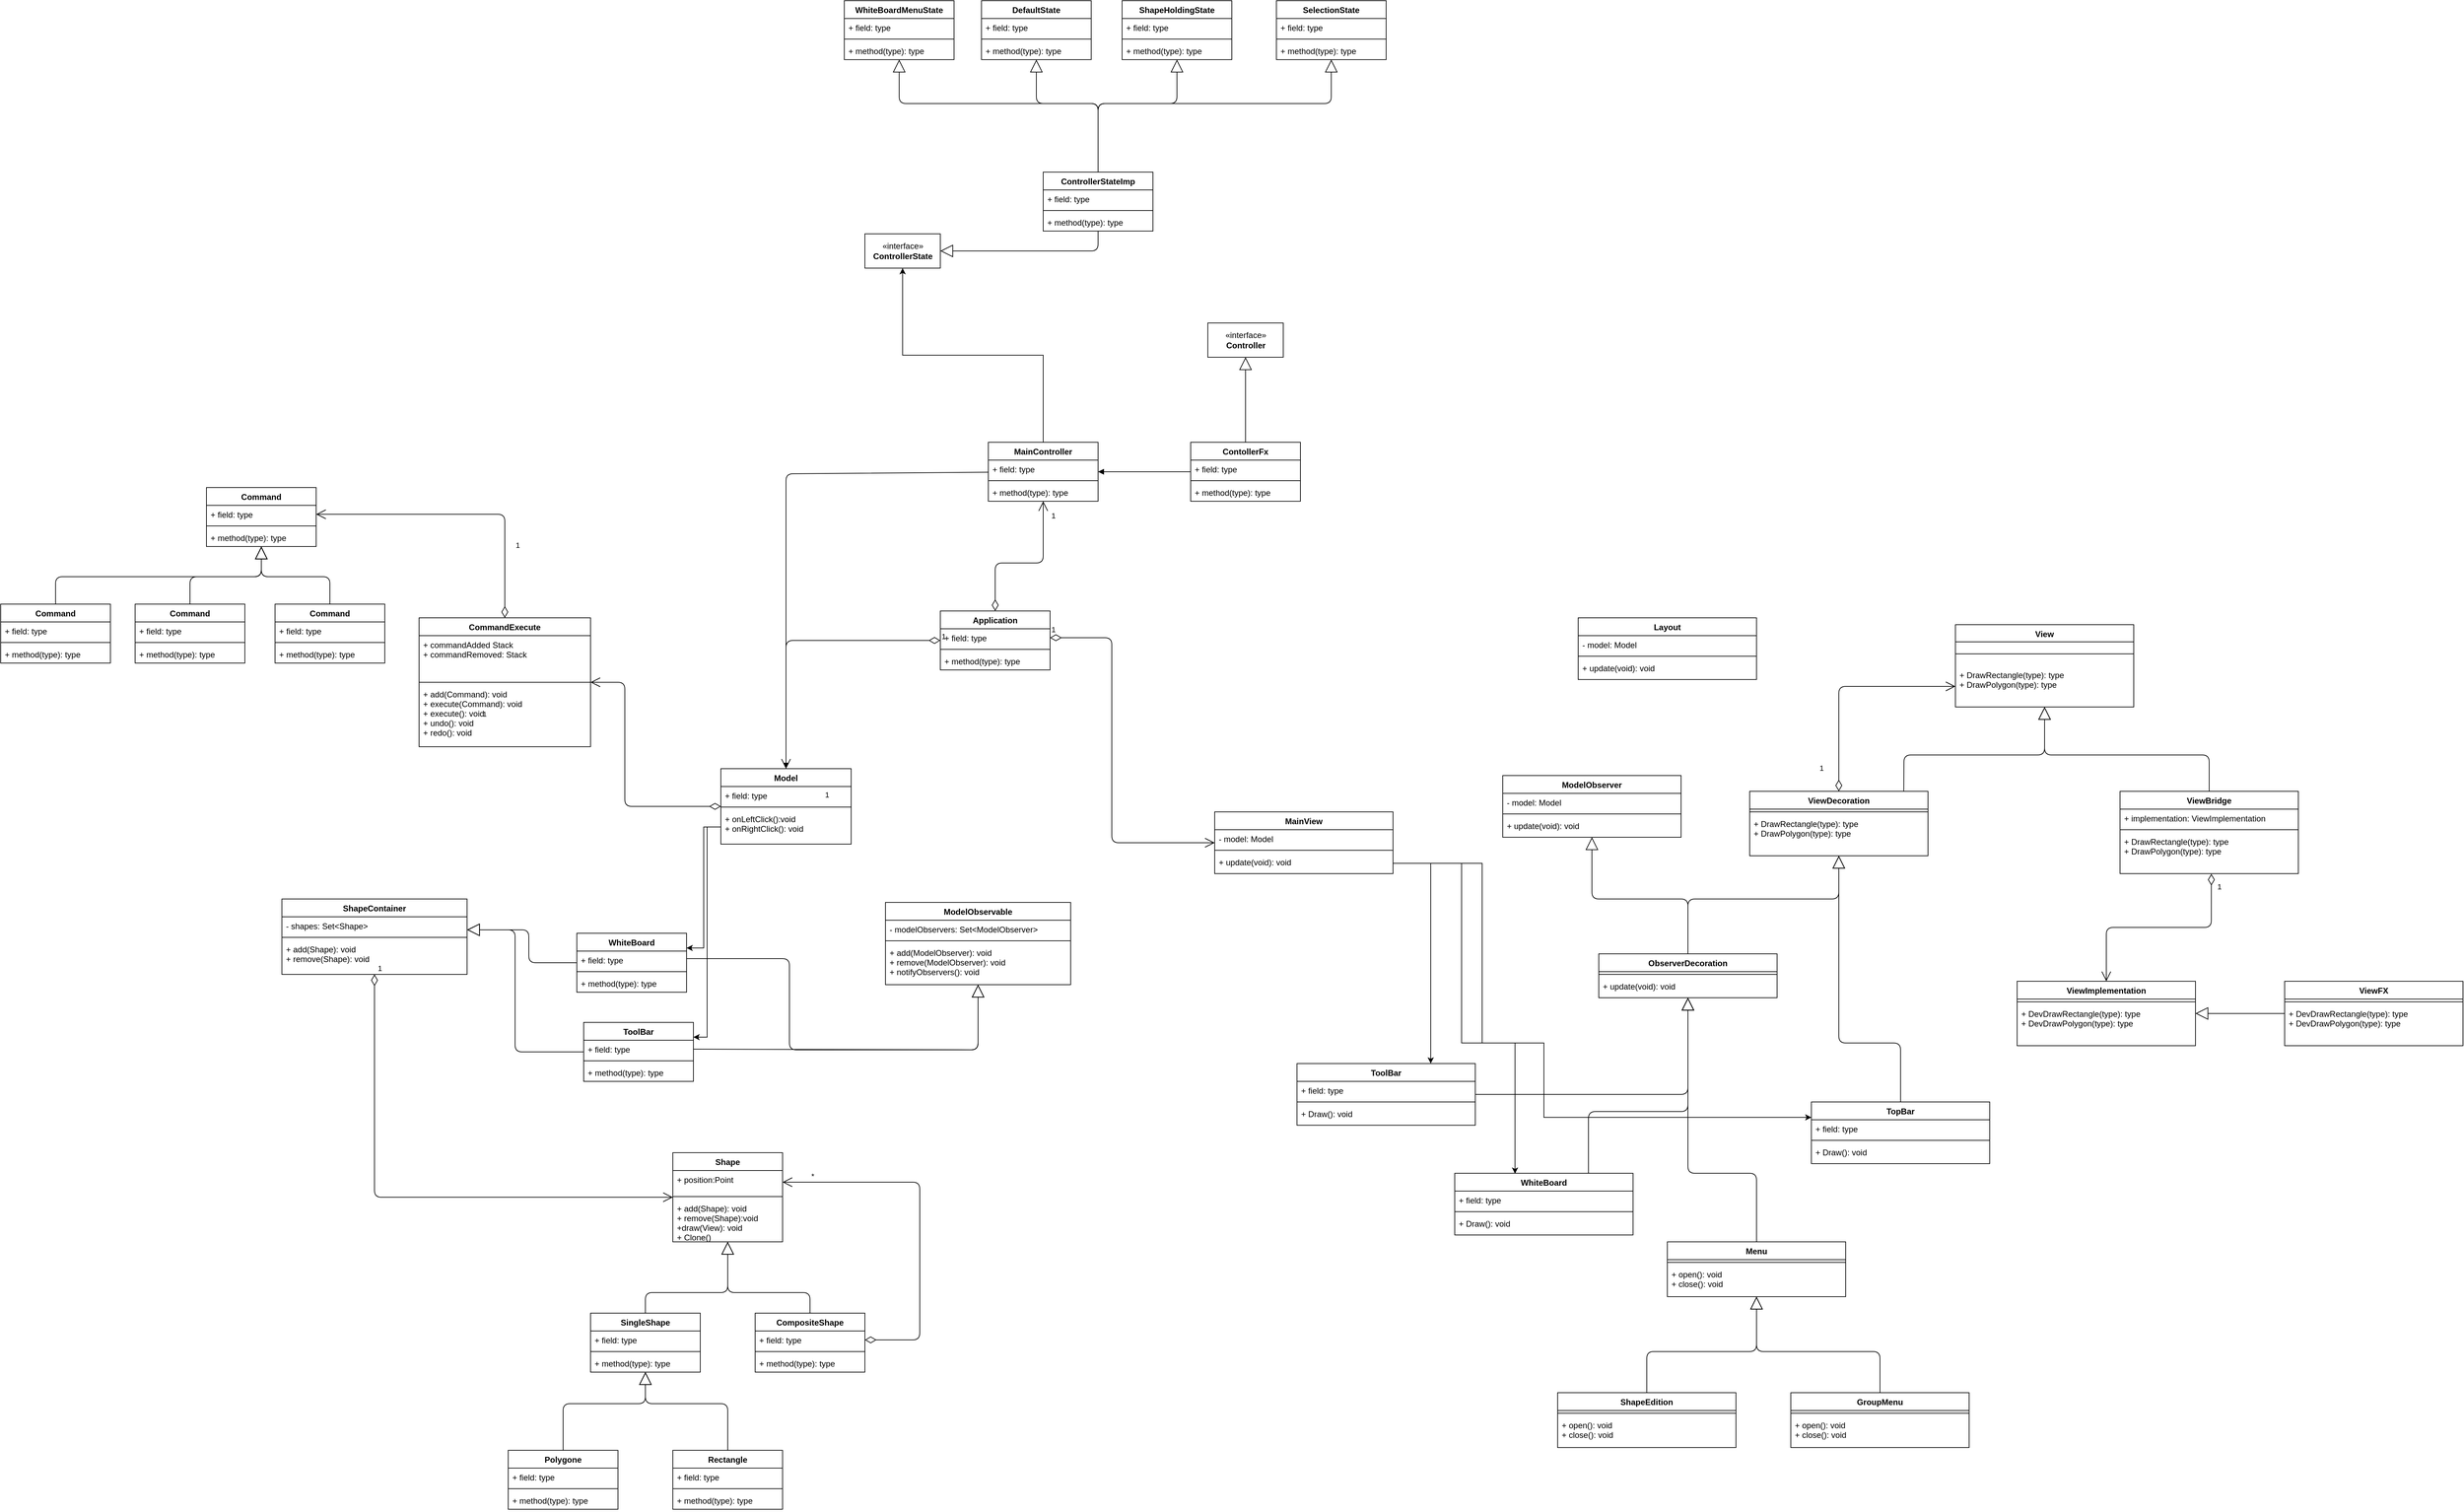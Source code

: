 <mxfile version="13.0.3" type="device"><diagram id="3WUZeyOoBX478enH_wou" name="Page-1"><mxGraphModel dx="5555" dy="4425" grid="1" gridSize="10" guides="1" tooltips="1" connect="1" arrows="1" fold="1" page="1" pageScale="1" pageWidth="827" pageHeight="1169" math="0" shadow="0"><root><mxCell id="0"/><mxCell id="1" parent="0"/><mxCell id="7U6LZILb1uRu2cZWEhsG-42" value="*" style="endArrow=open;html=1;endSize=12;startArrow=diamondThin;startSize=14;startFill=0;edgeStyle=orthogonalEdgeStyle;align=left;verticalAlign=bottom;exitX=1;exitY=0.5;exitDx=0;exitDy=0;entryX=1;entryY=0.5;entryDx=0;entryDy=0;" parent="1" source="7U6LZILb1uRu2cZWEhsG-34" target="7U6LZILb1uRu2cZWEhsG-30" edge="1"><mxGeometry x="0.844" relative="1" as="geometry"><mxPoint x="330" y="1094" as="sourcePoint"/><mxPoint x="490" y="1094" as="targetPoint"/><Array as="points"><mxPoint x="570" y="1223"/><mxPoint x="570" y="993"/></Array><mxPoint as="offset"/></mxGeometry></mxCell><mxCell id="7U6LZILb1uRu2cZWEhsG-43" value="" style="endArrow=block;endSize=16;endFill=0;html=1;exitX=0.5;exitY=0;exitDx=0;exitDy=0;entryX=0.5;entryY=1;entryDx=0;entryDy=0;" parent="1" source="7U6LZILb1uRu2cZWEhsG-37" target="7U6LZILb1uRu2cZWEhsG-29" edge="1"><mxGeometry width="160" relative="1" as="geometry"><mxPoint x="330" y="1094" as="sourcePoint"/><mxPoint x="520" y="1144" as="targetPoint"/><Array as="points"><mxPoint x="170" y="1154"/><mxPoint x="290" y="1154"/></Array></mxGeometry></mxCell><mxCell id="7U6LZILb1uRu2cZWEhsG-44" value="" style="endArrow=block;endSize=16;endFill=0;html=1;exitX=0.5;exitY=0;exitDx=0;exitDy=0;" parent="1" source="7U6LZILb1uRu2cZWEhsG-33" target="7U6LZILb1uRu2cZWEhsG-32" edge="1"><mxGeometry width="160" relative="1" as="geometry"><mxPoint x="200" y="1230" as="sourcePoint"/><mxPoint x="290" y="1234" as="targetPoint"/><Array as="points"><mxPoint x="410" y="1154"/><mxPoint x="290" y="1154"/></Array></mxGeometry></mxCell><mxCell id="7U6LZILb1uRu2cZWEhsG-53" value="" style="endArrow=block;endSize=16;endFill=0;html=1;exitX=0.5;exitY=0;exitDx=0;exitDy=0;entryX=0.5;entryY=1;entryDx=0;entryDy=0;" parent="1" source="7U6LZILb1uRu2cZWEhsG-45" edge="1"><mxGeometry width="160" relative="1" as="geometry"><mxPoint x="50" y="1346" as="sourcePoint"/><mxPoint x="170" y="1270.0" as="targetPoint"/><Array as="points"><mxPoint x="50" y="1316"/><mxPoint x="170" y="1316"/></Array></mxGeometry></mxCell><mxCell id="7U6LZILb1uRu2cZWEhsG-54" value="" style="endArrow=block;endSize=16;endFill=0;html=1;exitX=0.5;exitY=0;exitDx=0;exitDy=0;" parent="1" source="7U6LZILb1uRu2cZWEhsG-49" edge="1"><mxGeometry width="160" relative="1" as="geometry"><mxPoint x="290" y="1346" as="sourcePoint"/><mxPoint x="170" y="1270" as="targetPoint"/><Array as="points"><mxPoint x="290" y="1316"/><mxPoint x="170" y="1316"/></Array></mxGeometry></mxCell><mxCell id="7U6LZILb1uRu2cZWEhsG-61" value="1" style="resizable=0;html=1;align=left;verticalAlign=bottom;labelBackgroundColor=#ffffff;fontSize=10;" parent="1" connectable="0" vertex="1"><mxGeometry x="80" y="582" as="geometry"><mxPoint x="-149" y="-264" as="offset"/></mxGeometry></mxCell><mxCell id="2tMdhOG5-SNlSsxjpB-i-18" value="" style="endArrow=block;endSize=16;endFill=0;html=1;" parent="1" source="2tMdhOG5-SNlSsxjpB-i-9" target="d4Q0qIlCnjLTKptumD0L-1" edge="1"><mxGeometry width="160" relative="1" as="geometry"><mxPoint x="314" y="1026" as="sourcePoint"/><mxPoint x="434" y="950" as="targetPoint"/><Array as="points"><mxPoint x="1690" y="865"/></Array></mxGeometry></mxCell><mxCell id="2tMdhOG5-SNlSsxjpB-i-19" value="" style="endArrow=block;endSize=16;endFill=0;html=1;exitX=0.5;exitY=0;exitDx=0;exitDy=0;" parent="1" source="2tMdhOG5-SNlSsxjpB-i-5" target="2tMdhOG5-SNlSsxjpB-i-1" edge="1"><mxGeometry width="160" relative="1" as="geometry"><mxPoint x="1327" y="940" as="sourcePoint"/><mxPoint x="1060" y="860" as="targetPoint"/><Array as="points"><mxPoint x="2000" y="790"/><mxPoint x="1910" y="790"/></Array></mxGeometry></mxCell><mxCell id="2tMdhOG5-SNlSsxjpB-i-20" value="" style="endArrow=block;endSize=16;endFill=0;html=1;exitX=0.75;exitY=0;exitDx=0;exitDy=0;" parent="1" source="2tMdhOG5-SNlSsxjpB-i-13" target="d4Q0qIlCnjLTKptumD0L-1" edge="1"><mxGeometry width="160" relative="1" as="geometry"><mxPoint x="1090" y="931" as="sourcePoint"/><mxPoint x="977.326" y="760" as="targetPoint"/><Array as="points"><mxPoint x="1545" y="890"/><mxPoint x="1690" y="890"/></Array></mxGeometry></mxCell><mxCell id="2tMdhOG5-SNlSsxjpB-i-44" value="1" style="endArrow=open;html=1;endSize=12;startArrow=diamondThin;startSize=14;startFill=0;edgeStyle=orthogonalEdgeStyle;align=left;verticalAlign=bottom;entryX=0.5;entryY=0;entryDx=0;entryDy=0;exitX=0.512;exitY=1.006;exitDx=0;exitDy=0;exitPerimeter=0;" parent="1" source="2tMdhOG5-SNlSsxjpB-i-67" target="2tMdhOG5-SNlSsxjpB-i-40" edge="1"><mxGeometry x="-0.823" y="7" relative="1" as="geometry"><mxPoint x="1830" y="863" as="sourcePoint"/><mxPoint x="2860" y="1213" as="targetPoint"/><mxPoint as="offset"/></mxGeometry></mxCell><mxCell id="2tMdhOG5-SNlSsxjpB-i-48" value="" style="endArrow=block;endSize=16;endFill=0;html=1;" parent="1" source="2tMdhOG5-SNlSsxjpB-i-45" target="2tMdhOG5-SNlSsxjpB-i-40" edge="1"><mxGeometry width="160" relative="1" as="geometry"><mxPoint x="1370.004" y="1708" as="sourcePoint"/><mxPoint x="1453.709" y="1583" as="targetPoint"/><Array as="points"/></mxGeometry></mxCell><mxCell id="2tMdhOG5-SNlSsxjpB-i-54" value="1" style="endArrow=open;html=1;endSize=12;startArrow=diamondThin;startSize=14;startFill=0;edgeStyle=orthogonalEdgeStyle;align=left;verticalAlign=bottom;" parent="1" source="7U6LZILb1uRu2cZWEhsG-1" target="7U6LZILb1uRu2cZWEhsG-5" edge="1"><mxGeometry x="-1" y="3" relative="1" as="geometry"><mxPoint x="220" y="410" as="sourcePoint"/><mxPoint x="380" y="410" as="targetPoint"/></mxGeometry></mxCell><mxCell id="2tMdhOG5-SNlSsxjpB-i-55" value="1" style="endArrow=open;html=1;endSize=12;startArrow=diamondThin;startSize=14;startFill=0;edgeStyle=orthogonalEdgeStyle;align=left;verticalAlign=bottom;" parent="1" source="7U6LZILb1uRu2cZWEhsG-5" target="7U6LZILb1uRu2cZWEhsG-97" edge="1"><mxGeometry x="-0.2" y="-290" relative="1" as="geometry"><mxPoint x="455" y="152.0" as="sourcePoint"/><mxPoint x="70" y="352" as="targetPoint"/><Array as="points"><mxPoint x="140" y="264"/></Array><mxPoint as="offset"/></mxGeometry></mxCell><mxCell id="2tMdhOG5-SNlSsxjpB-i-56" value="1" style="endArrow=open;html=1;endSize=12;startArrow=diamondThin;startSize=14;startFill=0;edgeStyle=orthogonalEdgeStyle;align=left;verticalAlign=bottom;entryX=1;entryY=0.5;entryDx=0;entryDy=0;" parent="1" source="7U6LZILb1uRu2cZWEhsG-97" target="7U6LZILb1uRu2cZWEhsG-94" edge="1"><mxGeometry x="-0.543" y="-14" relative="1" as="geometry"><mxPoint x="-450" y="823" as="sourcePoint"/><mxPoint x="-25" y="368" as="targetPoint"/><mxPoint as="offset"/></mxGeometry></mxCell><mxCell id="2tMdhOG5-SNlSsxjpB-i-68" value="" style="endArrow=block;endSize=16;endFill=0;html=1;exitX=0.864;exitY=0.025;exitDx=0;exitDy=0;exitPerimeter=0;" parent="1" source="2tMdhOG5-SNlSsxjpB-i-1" target="2tMdhOG5-SNlSsxjpB-i-60" edge="1"><mxGeometry width="160" relative="1" as="geometry"><mxPoint x="1032.0" y="650" as="sourcePoint"/><mxPoint x="1204.8" y="542" as="targetPoint"/><Array as="points"><mxPoint x="2005" y="370"/><mxPoint x="2210" y="370"/></Array></mxGeometry></mxCell><mxCell id="2tMdhOG5-SNlSsxjpB-i-69" value="" style="endArrow=block;endSize=16;endFill=0;html=1;exitX=0.5;exitY=0;exitDx=0;exitDy=0;" parent="1" source="2tMdhOG5-SNlSsxjpB-i-64" target="2tMdhOG5-SNlSsxjpB-i-60" edge="1"><mxGeometry width="160" relative="1" as="geometry"><mxPoint x="953" y="868" as="sourcePoint"/><mxPoint x="1470" y="320" as="targetPoint"/><Array as="points"><mxPoint x="2450" y="370"/><mxPoint x="2210" y="370"/></Array></mxGeometry></mxCell><mxCell id="7U6LZILb1uRu2cZWEhsG-1" value="Application" style="swimlane;fontStyle=1;align=center;verticalAlign=top;childLayout=stackLayout;horizontal=1;startSize=26;horizontalStack=0;resizeParent=1;resizeParentMax=0;resizeLast=0;collapsible=1;marginBottom=0;" parent="1" vertex="1"><mxGeometry x="600" y="160" width="160" height="86" as="geometry"/></mxCell><mxCell id="7U6LZILb1uRu2cZWEhsG-2" value="+ field: type" style="text;strokeColor=none;fillColor=none;align=left;verticalAlign=top;spacingLeft=4;spacingRight=4;overflow=hidden;rotatable=0;points=[[0,0.5],[1,0.5]];portConstraint=eastwest;" parent="7U6LZILb1uRu2cZWEhsG-1" vertex="1"><mxGeometry y="26" width="160" height="26" as="geometry"/></mxCell><mxCell id="7U6LZILb1uRu2cZWEhsG-3" value="" style="line;strokeWidth=1;fillColor=none;align=left;verticalAlign=middle;spacingTop=-1;spacingLeft=3;spacingRight=3;rotatable=0;labelPosition=right;points=[];portConstraint=eastwest;" parent="7U6LZILb1uRu2cZWEhsG-1" vertex="1"><mxGeometry y="52" width="160" height="8" as="geometry"/></mxCell><mxCell id="7U6LZILb1uRu2cZWEhsG-4" value="+ method(type): type" style="text;strokeColor=none;fillColor=none;align=left;verticalAlign=top;spacingLeft=4;spacingRight=4;overflow=hidden;rotatable=0;points=[[0,0.5],[1,0.5]];portConstraint=eastwest;" parent="7U6LZILb1uRu2cZWEhsG-1" vertex="1"><mxGeometry y="60" width="160" height="26" as="geometry"/></mxCell><mxCell id="iH1wXyO8_TVZQ7hlG0fk-27" style="edgeStyle=orthogonalEdgeStyle;rounded=0;orthogonalLoop=1;jettySize=auto;html=1;exitX=0.5;exitY=0;exitDx=0;exitDy=0;entryX=0.5;entryY=1;entryDx=0;entryDy=0;" edge="1" parent="1" source="R3AVytcbFwQMf_7Zkljl-4" target="iH1wXyO8_TVZQ7hlG0fk-1"><mxGeometry relative="1" as="geometry"/></mxCell><mxCell id="R3AVytcbFwQMf_7Zkljl-4" value="MainController" style="swimlane;fontStyle=1;align=center;verticalAlign=top;childLayout=stackLayout;horizontal=1;startSize=26;horizontalStack=0;resizeParent=1;resizeParentMax=0;resizeLast=0;collapsible=1;marginBottom=0;" parent="1" vertex="1"><mxGeometry x="670" y="-86" width="160" height="86" as="geometry"/></mxCell><mxCell id="R3AVytcbFwQMf_7Zkljl-5" value="+ field: type" style="text;strokeColor=none;fillColor=none;align=left;verticalAlign=top;spacingLeft=4;spacingRight=4;overflow=hidden;rotatable=0;points=[[0,0.5],[1,0.5]];portConstraint=eastwest;" parent="R3AVytcbFwQMf_7Zkljl-4" vertex="1"><mxGeometry y="26" width="160" height="26" as="geometry"/></mxCell><mxCell id="R3AVytcbFwQMf_7Zkljl-6" value="" style="line;strokeWidth=1;fillColor=none;align=left;verticalAlign=middle;spacingTop=-1;spacingLeft=3;spacingRight=3;rotatable=0;labelPosition=right;points=[];portConstraint=eastwest;" parent="R3AVytcbFwQMf_7Zkljl-4" vertex="1"><mxGeometry y="52" width="160" height="8" as="geometry"/></mxCell><mxCell id="R3AVytcbFwQMf_7Zkljl-7" value="+ method(type): type" style="text;strokeColor=none;fillColor=none;align=left;verticalAlign=top;spacingLeft=4;spacingRight=4;overflow=hidden;rotatable=0;points=[[0,0.5],[1,0.5]];portConstraint=eastwest;" parent="R3AVytcbFwQMf_7Zkljl-4" vertex="1"><mxGeometry y="60" width="160" height="26" as="geometry"/></mxCell><mxCell id="7U6LZILb1uRu2cZWEhsG-5" value="Model" style="swimlane;fontStyle=1;align=center;verticalAlign=top;childLayout=stackLayout;horizontal=1;startSize=26;horizontalStack=0;resizeParent=1;resizeParentMax=0;resizeLast=0;collapsible=1;marginBottom=0;" parent="1" vertex="1"><mxGeometry x="280" y="390" width="190" height="110" as="geometry"/></mxCell><mxCell id="7U6LZILb1uRu2cZWEhsG-6" value="+ field: type" style="text;strokeColor=none;fillColor=none;align=left;verticalAlign=top;spacingLeft=4;spacingRight=4;overflow=hidden;rotatable=0;points=[[0,0.5],[1,0.5]];portConstraint=eastwest;" parent="7U6LZILb1uRu2cZWEhsG-5" vertex="1"><mxGeometry y="26" width="190" height="26" as="geometry"/></mxCell><mxCell id="7U6LZILb1uRu2cZWEhsG-7" value="" style="line;strokeWidth=1;fillColor=none;align=left;verticalAlign=middle;spacingTop=-1;spacingLeft=3;spacingRight=3;rotatable=0;labelPosition=right;points=[];portConstraint=eastwest;" parent="7U6LZILb1uRu2cZWEhsG-5" vertex="1"><mxGeometry y="52" width="190" height="8" as="geometry"/></mxCell><mxCell id="7U6LZILb1uRu2cZWEhsG-8" value="+ onLeftClick():void&#10;+ onRightClick(): void&#10;" style="text;strokeColor=none;fillColor=none;align=left;verticalAlign=top;spacingLeft=4;spacingRight=4;overflow=hidden;rotatable=0;points=[[0,0.5],[1,0.5]];portConstraint=eastwest;" parent="7U6LZILb1uRu2cZWEhsG-5" vertex="1"><mxGeometry y="60" width="190" height="50" as="geometry"/></mxCell><mxCell id="2tMdhOG5-SNlSsxjpB-i-74" value="1" style="endArrow=open;html=1;endSize=12;startArrow=diamondThin;startSize=14;startFill=0;edgeStyle=orthogonalEdgeStyle;align=left;verticalAlign=bottom;exitX=1;exitY=0.5;exitDx=0;exitDy=0;" parent="1" source="7U6LZILb1uRu2cZWEhsG-2" target="uSJ5OI9Yinxyfcotj4ro-1" edge="1"><mxGeometry x="-1" y="3" relative="1" as="geometry"><mxPoint x="420.0" y="467.059" as="sourcePoint"/><mxPoint x="280.0" y="533.059" as="targetPoint"/><Array as="points"><mxPoint x="850" y="199"/></Array></mxGeometry></mxCell><mxCell id="7U6LZILb1uRu2cZWEhsG-97" value="CommandExecute" style="swimlane;fontStyle=1;align=center;verticalAlign=top;childLayout=stackLayout;horizontal=1;startSize=26;horizontalStack=0;resizeParent=1;resizeParentMax=0;resizeLast=0;collapsible=1;marginBottom=0;" parent="1" vertex="1"><mxGeometry x="-160" y="170" width="250" height="188" as="geometry"/></mxCell><mxCell id="7U6LZILb1uRu2cZWEhsG-98" value="+ commandAdded Stack&#10;+ commandRemoved: Stack" style="text;strokeColor=none;fillColor=none;align=left;verticalAlign=top;spacingLeft=4;spacingRight=4;overflow=hidden;rotatable=0;points=[[0,0.5],[1,0.5]];portConstraint=eastwest;" parent="7U6LZILb1uRu2cZWEhsG-97" vertex="1"><mxGeometry y="26" width="250" height="64" as="geometry"/></mxCell><mxCell id="7U6LZILb1uRu2cZWEhsG-99" value="" style="line;strokeWidth=1;fillColor=none;align=left;verticalAlign=middle;spacingTop=-1;spacingLeft=3;spacingRight=3;rotatable=0;labelPosition=right;points=[];portConstraint=eastwest;" parent="7U6LZILb1uRu2cZWEhsG-97" vertex="1"><mxGeometry y="90" width="250" height="8" as="geometry"/></mxCell><mxCell id="7U6LZILb1uRu2cZWEhsG-100" value="+ add(Command): void&#10;+ execute(Command): void&#10;+ execute(): void&#10;+ undo(): void&#10;+ redo(): void&#10;" style="text;strokeColor=none;fillColor=none;align=left;verticalAlign=top;spacingLeft=4;spacingRight=4;overflow=hidden;rotatable=0;points=[[0,0.5],[1,0.5]];portConstraint=eastwest;" parent="7U6LZILb1uRu2cZWEhsG-97" vertex="1"><mxGeometry y="98" width="250" height="90" as="geometry"/></mxCell><mxCell id="Dig5S7NcElGt3HjC4foM-1" value="1" style="endArrow=open;html=1;endSize=12;startArrow=diamondThin;startSize=14;startFill=0;edgeStyle=orthogonalEdgeStyle;align=left;verticalAlign=bottom;entryX=0;entryY=0.5;entryDx=0;entryDy=0;" parent="1" source="2tMdhOG5-SNlSsxjpB-i-1" target="2tMdhOG5-SNlSsxjpB-i-63" edge="1"><mxGeometry x="-0.851" y="30" relative="1" as="geometry"><mxPoint x="1400" y="490" as="sourcePoint"/><mxPoint x="1650" y="320" as="targetPoint"/><mxPoint y="-1" as="offset"/></mxGeometry></mxCell><mxCell id="R3AVytcbFwQMf_7Zkljl-8" value="«interface»&lt;br&gt;&lt;b&gt;Controller&lt;/b&gt;" style="html=1;" parent="1" vertex="1"><mxGeometry x="990" y="-260" width="110" height="50" as="geometry"/></mxCell><mxCell id="R3AVytcbFwQMf_7Zkljl-13" value="" style="html=1;verticalAlign=bottom;endArrow=block;" parent="1" source="R3AVytcbFwQMf_7Zkljl-9" target="R3AVytcbFwQMf_7Zkljl-4" edge="1"><mxGeometry width="80" relative="1" as="geometry"><mxPoint x="1070" y="-70" as="sourcePoint"/><mxPoint x="1150" y="-70" as="targetPoint"/></mxGeometry></mxCell><mxCell id="R3AVytcbFwQMf_7Zkljl-9" value="ContollerFx" style="swimlane;fontStyle=1;align=center;verticalAlign=top;childLayout=stackLayout;horizontal=1;startSize=26;horizontalStack=0;resizeParent=1;resizeParentMax=0;resizeLast=0;collapsible=1;marginBottom=0;" parent="1" vertex="1"><mxGeometry x="965" y="-86" width="160" height="86" as="geometry"/></mxCell><mxCell id="R3AVytcbFwQMf_7Zkljl-10" value="+ field: type" style="text;strokeColor=none;fillColor=none;align=left;verticalAlign=top;spacingLeft=4;spacingRight=4;overflow=hidden;rotatable=0;points=[[0,0.5],[1,0.5]];portConstraint=eastwest;" parent="R3AVytcbFwQMf_7Zkljl-9" vertex="1"><mxGeometry y="26" width="160" height="26" as="geometry"/></mxCell><mxCell id="R3AVytcbFwQMf_7Zkljl-11" value="" style="line;strokeWidth=1;fillColor=none;align=left;verticalAlign=middle;spacingTop=-1;spacingLeft=3;spacingRight=3;rotatable=0;labelPosition=right;points=[];portConstraint=eastwest;" parent="R3AVytcbFwQMf_7Zkljl-9" vertex="1"><mxGeometry y="52" width="160" height="8" as="geometry"/></mxCell><mxCell id="R3AVytcbFwQMf_7Zkljl-12" value="+ method(type): type" style="text;strokeColor=none;fillColor=none;align=left;verticalAlign=top;spacingLeft=4;spacingRight=4;overflow=hidden;rotatable=0;points=[[0,0.5],[1,0.5]];portConstraint=eastwest;" parent="R3AVytcbFwQMf_7Zkljl-9" vertex="1"><mxGeometry y="60" width="160" height="26" as="geometry"/></mxCell><mxCell id="R3AVytcbFwQMf_7Zkljl-14" value="" style="endArrow=block;endSize=16;endFill=0;html=1;" parent="1" source="R3AVytcbFwQMf_7Zkljl-9" target="R3AVytcbFwQMf_7Zkljl-8" edge="1"><mxGeometry width="160" relative="1" as="geometry"><mxPoint x="1030" y="-70" as="sourcePoint"/><mxPoint x="1190" y="-70" as="targetPoint"/></mxGeometry></mxCell><mxCell id="R3AVytcbFwQMf_7Zkljl-15" value="1" style="endArrow=open;html=1;endSize=12;startArrow=diamondThin;startSize=14;startFill=0;edgeStyle=orthogonalEdgeStyle;align=left;verticalAlign=bottom;exitX=0.5;exitY=0;exitDx=0;exitDy=0;" parent="1" source="7U6LZILb1uRu2cZWEhsG-1" target="R3AVytcbFwQMf_7Zkljl-4" edge="1"><mxGeometry x="0.739" y="-10" relative="1" as="geometry"><mxPoint x="770" y="209.0" as="sourcePoint"/><mxPoint x="1160" y="210" as="targetPoint"/><Array as="points"><mxPoint x="680" y="90"/><mxPoint x="750" y="90"/></Array><mxPoint as="offset"/></mxGeometry></mxCell><mxCell id="R3AVytcbFwQMf_7Zkljl-16" value="" style="html=1;verticalAlign=bottom;endArrow=block;" parent="1" source="R3AVytcbFwQMf_7Zkljl-4" target="7U6LZILb1uRu2cZWEhsG-5" edge="1"><mxGeometry width="80" relative="1" as="geometry"><mxPoint x="975" y="-33" as="sourcePoint"/><mxPoint x="840" y="-33" as="targetPoint"/><Array as="points"><mxPoint x="375" y="-40"/></Array></mxGeometry></mxCell><mxCell id="d4Q0qIlCnjLTKptumD0L-5" value="" style="endArrow=block;endSize=16;endFill=0;html=1;" parent="1" source="d4Q0qIlCnjLTKptumD0L-1" target="2tMdhOG5-SNlSsxjpB-i-1" edge="1"><mxGeometry width="160" relative="1" as="geometry"><mxPoint x="980.0" y="851.0" as="sourcePoint"/><mxPoint x="1313.774" y="564" as="targetPoint"/><Array as="points"><mxPoint x="1690" y="580"/><mxPoint x="1910" y="580"/></Array></mxGeometry></mxCell><mxCell id="d4Q0qIlCnjLTKptumD0L-6" value="" style="endArrow=block;endSize=16;endFill=0;html=1;" parent="1" source="d4Q0qIlCnjLTKptumD0L-1" target="Dig5S7NcElGt3HjC4foM-13" edge="1"><mxGeometry width="160" relative="1" as="geometry"><mxPoint x="1182.156" y="652" as="sourcePoint"/><mxPoint x="1298.084" y="564" as="targetPoint"/><Array as="points"><mxPoint x="1690" y="580"/><mxPoint x="1550" y="580"/></Array></mxGeometry></mxCell><mxCell id="d4Q0qIlCnjLTKptumD0L-11" value="" style="endArrow=block;endSize=16;endFill=0;html=1;" parent="1" source="d4Q0qIlCnjLTKptumD0L-7" target="d4Q0qIlCnjLTKptumD0L-1" edge="1"><mxGeometry width="160" relative="1" as="geometry"><mxPoint x="1395" y="1040.0" as="sourcePoint"/><mxPoint x="1260" y="806" as="targetPoint"/><Array as="points"><mxPoint x="1790" y="980"/><mxPoint x="1690" y="980"/></Array></mxGeometry></mxCell><mxCell id="d4Q0qIlCnjLTKptumD0L-19" value="" style="endArrow=block;endSize=16;endFill=0;html=1;" parent="1" source="d4Q0qIlCnjLTKptumD0L-16" target="d4Q0qIlCnjLTKptumD0L-7" edge="1"><mxGeometry width="160" relative="1" as="geometry"><mxPoint x="1530" y="1210" as="sourcePoint"/><mxPoint x="1010.254" y="876" as="targetPoint"/><Array as="points"><mxPoint x="1630" y="1240"/><mxPoint x="1790" y="1240"/></Array></mxGeometry></mxCell><mxCell id="d4Q0qIlCnjLTKptumD0L-20" value="" style="endArrow=block;endSize=16;endFill=0;html=1;" parent="1" source="d4Q0qIlCnjLTKptumD0L-13" target="d4Q0qIlCnjLTKptumD0L-7" edge="1"><mxGeometry width="160" relative="1" as="geometry"><mxPoint x="1356.316" y="1400" as="sourcePoint"/><mxPoint x="1483.684" y="1290" as="targetPoint"/><Array as="points"><mxPoint x="1970" y="1240"/><mxPoint x="1790" y="1240"/></Array></mxGeometry></mxCell><mxCell id="iH1wXyO8_TVZQ7hlG0fk-1" value="«interface»&lt;br&gt;&lt;b&gt;ControllerState&lt;br&gt;&lt;/b&gt;" style="html=1;" vertex="1" parent="1"><mxGeometry x="490" y="-390" width="110" height="50" as="geometry"/></mxCell><mxCell id="iH1wXyO8_TVZQ7hlG0fk-22" value="" style="endArrow=block;endSize=16;endFill=0;html=1;" edge="1" parent="1" source="iH1wXyO8_TVZQ7hlG0fk-2" target="iH1wXyO8_TVZQ7hlG0fk-10"><mxGeometry width="160" relative="1" as="geometry"><mxPoint x="820" y="-156" as="sourcePoint"/><mxPoint x="820" y="-280" as="targetPoint"/><Array as="points"><mxPoint x="830" y="-580"/><mxPoint x="540" y="-580"/></Array></mxGeometry></mxCell><mxCell id="iH1wXyO8_TVZQ7hlG0fk-23" value="" style="endArrow=block;endSize=16;endFill=0;html=1;" edge="1" parent="1" source="iH1wXyO8_TVZQ7hlG0fk-2" target="iH1wXyO8_TVZQ7hlG0fk-6"><mxGeometry width="160" relative="1" as="geometry"><mxPoint x="832.833" y="-470" as="sourcePoint"/><mxPoint x="807.167" y="-624" as="targetPoint"/><Array as="points"><mxPoint x="830" y="-580"/><mxPoint x="740" y="-580"/></Array></mxGeometry></mxCell><mxCell id="iH1wXyO8_TVZQ7hlG0fk-24" value="" style="endArrow=block;endSize=16;endFill=0;html=1;" edge="1" parent="1" source="iH1wXyO8_TVZQ7hlG0fk-2" target="iH1wXyO8_TVZQ7hlG0fk-18"><mxGeometry width="160" relative="1" as="geometry"><mxPoint x="875.833" y="-470" as="sourcePoint"/><mxPoint x="1004.167" y="-624" as="targetPoint"/><Array as="points"><mxPoint x="830" y="-580"/><mxPoint x="945" y="-580"/></Array></mxGeometry></mxCell><mxCell id="iH1wXyO8_TVZQ7hlG0fk-25" value="" style="endArrow=block;endSize=16;endFill=0;html=1;" edge="1" parent="1" source="iH1wXyO8_TVZQ7hlG0fk-2" target="iH1wXyO8_TVZQ7hlG0fk-14"><mxGeometry width="160" relative="1" as="geometry"><mxPoint x="920" y="-461.286" as="sourcePoint"/><mxPoint x="1040" y="-512.714" as="targetPoint"/><Array as="points"><mxPoint x="830" y="-580"/><mxPoint x="1170" y="-580"/></Array></mxGeometry></mxCell><mxCell id="iH1wXyO8_TVZQ7hlG0fk-26" value="" style="endArrow=block;endSize=16;endFill=0;html=1;" edge="1" parent="1" source="iH1wXyO8_TVZQ7hlG0fk-2" target="iH1wXyO8_TVZQ7hlG0fk-1"><mxGeometry width="160" relative="1" as="geometry"><mxPoint x="860" y="-497.0" as="sourcePoint"/><mxPoint x="1060" y="-497.0" as="targetPoint"/><Array as="points"><mxPoint x="830" y="-365"/></Array></mxGeometry></mxCell><mxCell id="iH1wXyO8_TVZQ7hlG0fk-40" value="" style="endArrow=block;endSize=16;endFill=0;html=1;" edge="1" parent="1" target="Dig5S7NcElGt3HjC4foM-9"><mxGeometry width="160" relative="1" as="geometry"><mxPoint x="230" y="667" as="sourcePoint"/><mxPoint x="-259" y="652" as="targetPoint"/><Array as="points"><mxPoint x="380" y="667"/><mxPoint x="380" y="800"/><mxPoint x="655" y="800"/></Array></mxGeometry></mxCell><mxCell id="iH1wXyO8_TVZQ7hlG0fk-2" value="ControllerStateImp" style="swimlane;fontStyle=1;align=center;verticalAlign=top;childLayout=stackLayout;horizontal=1;startSize=26;horizontalStack=0;resizeParent=1;resizeParentMax=0;resizeLast=0;collapsible=1;marginBottom=0;" vertex="1" parent="1"><mxGeometry x="750" y="-480" width="160" height="86" as="geometry"/></mxCell><mxCell id="iH1wXyO8_TVZQ7hlG0fk-3" value="+ field: type" style="text;strokeColor=none;fillColor=none;align=left;verticalAlign=top;spacingLeft=4;spacingRight=4;overflow=hidden;rotatable=0;points=[[0,0.5],[1,0.5]];portConstraint=eastwest;" vertex="1" parent="iH1wXyO8_TVZQ7hlG0fk-2"><mxGeometry y="26" width="160" height="26" as="geometry"/></mxCell><mxCell id="iH1wXyO8_TVZQ7hlG0fk-4" value="" style="line;strokeWidth=1;fillColor=none;align=left;verticalAlign=middle;spacingTop=-1;spacingLeft=3;spacingRight=3;rotatable=0;labelPosition=right;points=[];portConstraint=eastwest;" vertex="1" parent="iH1wXyO8_TVZQ7hlG0fk-2"><mxGeometry y="52" width="160" height="8" as="geometry"/></mxCell><mxCell id="iH1wXyO8_TVZQ7hlG0fk-5" value="+ method(type): type" style="text;strokeColor=none;fillColor=none;align=left;verticalAlign=top;spacingLeft=4;spacingRight=4;overflow=hidden;rotatable=0;points=[[0,0.5],[1,0.5]];portConstraint=eastwest;" vertex="1" parent="iH1wXyO8_TVZQ7hlG0fk-2"><mxGeometry y="60" width="160" height="26" as="geometry"/></mxCell><mxCell id="iH1wXyO8_TVZQ7hlG0fk-10" value="WhiteBoardMenuState&#10;" style="swimlane;fontStyle=1;align=center;verticalAlign=top;childLayout=stackLayout;horizontal=1;startSize=26;horizontalStack=0;resizeParent=1;resizeParentMax=0;resizeLast=0;collapsible=1;marginBottom=0;" vertex="1" parent="1"><mxGeometry x="460" y="-730" width="160" height="86" as="geometry"/></mxCell><mxCell id="iH1wXyO8_TVZQ7hlG0fk-11" value="+ field: type" style="text;strokeColor=none;fillColor=none;align=left;verticalAlign=top;spacingLeft=4;spacingRight=4;overflow=hidden;rotatable=0;points=[[0,0.5],[1,0.5]];portConstraint=eastwest;" vertex="1" parent="iH1wXyO8_TVZQ7hlG0fk-10"><mxGeometry y="26" width="160" height="26" as="geometry"/></mxCell><mxCell id="iH1wXyO8_TVZQ7hlG0fk-12" value="" style="line;strokeWidth=1;fillColor=none;align=left;verticalAlign=middle;spacingTop=-1;spacingLeft=3;spacingRight=3;rotatable=0;labelPosition=right;points=[];portConstraint=eastwest;" vertex="1" parent="iH1wXyO8_TVZQ7hlG0fk-10"><mxGeometry y="52" width="160" height="8" as="geometry"/></mxCell><mxCell id="iH1wXyO8_TVZQ7hlG0fk-13" value="+ method(type): type" style="text;strokeColor=none;fillColor=none;align=left;verticalAlign=top;spacingLeft=4;spacingRight=4;overflow=hidden;rotatable=0;points=[[0,0.5],[1,0.5]];portConstraint=eastwest;" vertex="1" parent="iH1wXyO8_TVZQ7hlG0fk-10"><mxGeometry y="60" width="160" height="26" as="geometry"/></mxCell><mxCell id="iH1wXyO8_TVZQ7hlG0fk-6" value="DefaultState&#10;" style="swimlane;fontStyle=1;align=center;verticalAlign=top;childLayout=stackLayout;horizontal=1;startSize=26;horizontalStack=0;resizeParent=1;resizeParentMax=0;resizeLast=0;collapsible=1;marginBottom=0;" vertex="1" parent="1"><mxGeometry x="660" y="-730" width="160" height="86" as="geometry"/></mxCell><mxCell id="iH1wXyO8_TVZQ7hlG0fk-7" value="+ field: type" style="text;strokeColor=none;fillColor=none;align=left;verticalAlign=top;spacingLeft=4;spacingRight=4;overflow=hidden;rotatable=0;points=[[0,0.5],[1,0.5]];portConstraint=eastwest;" vertex="1" parent="iH1wXyO8_TVZQ7hlG0fk-6"><mxGeometry y="26" width="160" height="26" as="geometry"/></mxCell><mxCell id="iH1wXyO8_TVZQ7hlG0fk-8" value="" style="line;strokeWidth=1;fillColor=none;align=left;verticalAlign=middle;spacingTop=-1;spacingLeft=3;spacingRight=3;rotatable=0;labelPosition=right;points=[];portConstraint=eastwest;" vertex="1" parent="iH1wXyO8_TVZQ7hlG0fk-6"><mxGeometry y="52" width="160" height="8" as="geometry"/></mxCell><mxCell id="iH1wXyO8_TVZQ7hlG0fk-9" value="+ method(type): type" style="text;strokeColor=none;fillColor=none;align=left;verticalAlign=top;spacingLeft=4;spacingRight=4;overflow=hidden;rotatable=0;points=[[0,0.5],[1,0.5]];portConstraint=eastwest;" vertex="1" parent="iH1wXyO8_TVZQ7hlG0fk-6"><mxGeometry y="60" width="160" height="26" as="geometry"/></mxCell><mxCell id="iH1wXyO8_TVZQ7hlG0fk-18" value="ShapeHoldingState&#10;" style="swimlane;fontStyle=1;align=center;verticalAlign=top;childLayout=stackLayout;horizontal=1;startSize=26;horizontalStack=0;resizeParent=1;resizeParentMax=0;resizeLast=0;collapsible=1;marginBottom=0;" vertex="1" parent="1"><mxGeometry x="865" y="-730" width="160" height="86" as="geometry"/></mxCell><mxCell id="iH1wXyO8_TVZQ7hlG0fk-19" value="+ field: type" style="text;strokeColor=none;fillColor=none;align=left;verticalAlign=top;spacingLeft=4;spacingRight=4;overflow=hidden;rotatable=0;points=[[0,0.5],[1,0.5]];portConstraint=eastwest;" vertex="1" parent="iH1wXyO8_TVZQ7hlG0fk-18"><mxGeometry y="26" width="160" height="26" as="geometry"/></mxCell><mxCell id="iH1wXyO8_TVZQ7hlG0fk-20" value="" style="line;strokeWidth=1;fillColor=none;align=left;verticalAlign=middle;spacingTop=-1;spacingLeft=3;spacingRight=3;rotatable=0;labelPosition=right;points=[];portConstraint=eastwest;" vertex="1" parent="iH1wXyO8_TVZQ7hlG0fk-18"><mxGeometry y="52" width="160" height="8" as="geometry"/></mxCell><mxCell id="iH1wXyO8_TVZQ7hlG0fk-21" value="+ method(type): type" style="text;strokeColor=none;fillColor=none;align=left;verticalAlign=top;spacingLeft=4;spacingRight=4;overflow=hidden;rotatable=0;points=[[0,0.5],[1,0.5]];portConstraint=eastwest;" vertex="1" parent="iH1wXyO8_TVZQ7hlG0fk-18"><mxGeometry y="60" width="160" height="26" as="geometry"/></mxCell><mxCell id="iH1wXyO8_TVZQ7hlG0fk-14" value="SelectionState&#10;" style="swimlane;fontStyle=1;align=center;verticalAlign=top;childLayout=stackLayout;horizontal=1;startSize=26;horizontalStack=0;resizeParent=1;resizeParentMax=0;resizeLast=0;collapsible=1;marginBottom=0;" vertex="1" parent="1"><mxGeometry x="1090" y="-730" width="160" height="86" as="geometry"/></mxCell><mxCell id="iH1wXyO8_TVZQ7hlG0fk-15" value="+ field: type" style="text;strokeColor=none;fillColor=none;align=left;verticalAlign=top;spacingLeft=4;spacingRight=4;overflow=hidden;rotatable=0;points=[[0,0.5],[1,0.5]];portConstraint=eastwest;" vertex="1" parent="iH1wXyO8_TVZQ7hlG0fk-14"><mxGeometry y="26" width="160" height="26" as="geometry"/></mxCell><mxCell id="iH1wXyO8_TVZQ7hlG0fk-16" value="" style="line;strokeWidth=1;fillColor=none;align=left;verticalAlign=middle;spacingTop=-1;spacingLeft=3;spacingRight=3;rotatable=0;labelPosition=right;points=[];portConstraint=eastwest;" vertex="1" parent="iH1wXyO8_TVZQ7hlG0fk-14"><mxGeometry y="52" width="160" height="8" as="geometry"/></mxCell><mxCell id="iH1wXyO8_TVZQ7hlG0fk-17" value="+ method(type): type" style="text;strokeColor=none;fillColor=none;align=left;verticalAlign=top;spacingLeft=4;spacingRight=4;overflow=hidden;rotatable=0;points=[[0,0.5],[1,0.5]];portConstraint=eastwest;" vertex="1" parent="iH1wXyO8_TVZQ7hlG0fk-14"><mxGeometry y="60" width="160" height="26" as="geometry"/></mxCell><mxCell id="iH1wXyO8_TVZQ7hlG0fk-28" value="Layout&#10;" style="swimlane;fontStyle=1;align=center;verticalAlign=top;childLayout=stackLayout;horizontal=1;startSize=26;horizontalStack=0;resizeParent=1;resizeParentMax=0;resizeLast=0;collapsible=1;marginBottom=0;" vertex="1" parent="1"><mxGeometry x="1530" y="170" width="260" height="90" as="geometry"/></mxCell><mxCell id="iH1wXyO8_TVZQ7hlG0fk-29" value="- model: Model" style="text;strokeColor=none;fillColor=none;align=left;verticalAlign=top;spacingLeft=4;spacingRight=4;overflow=hidden;rotatable=0;points=[[0,0.5],[1,0.5]];portConstraint=eastwest;" vertex="1" parent="iH1wXyO8_TVZQ7hlG0fk-28"><mxGeometry y="26" width="260" height="26" as="geometry"/></mxCell><mxCell id="iH1wXyO8_TVZQ7hlG0fk-30" value="" style="line;strokeWidth=1;fillColor=none;align=left;verticalAlign=middle;spacingTop=-1;spacingLeft=3;spacingRight=3;rotatable=0;labelPosition=right;points=[];portConstraint=eastwest;" vertex="1" parent="iH1wXyO8_TVZQ7hlG0fk-28"><mxGeometry y="52" width="260" height="8" as="geometry"/></mxCell><mxCell id="iH1wXyO8_TVZQ7hlG0fk-31" value="+ update(void): void" style="text;strokeColor=none;fillColor=none;align=left;verticalAlign=top;spacingLeft=4;spacingRight=4;overflow=hidden;rotatable=0;points=[[0,0.5],[1,0.5]];portConstraint=eastwest;" vertex="1" parent="iH1wXyO8_TVZQ7hlG0fk-28"><mxGeometry y="60" width="260" height="30" as="geometry"/></mxCell><mxCell id="2tMdhOG5-SNlSsxjpB-i-1" value="ViewDecoration" style="swimlane;fontStyle=1;align=center;verticalAlign=top;childLayout=stackLayout;horizontal=1;startSize=26;horizontalStack=0;resizeParent=1;resizeParentMax=0;resizeLast=0;collapsible=1;marginBottom=0;" parent="1" vertex="1"><mxGeometry x="1780" y="423" width="260" height="94" as="geometry"/></mxCell><mxCell id="2tMdhOG5-SNlSsxjpB-i-3" value="" style="line;strokeWidth=1;fillColor=none;align=left;verticalAlign=middle;spacingTop=-1;spacingLeft=3;spacingRight=3;rotatable=0;labelPosition=right;points=[];portConstraint=eastwest;" parent="2tMdhOG5-SNlSsxjpB-i-1" vertex="1"><mxGeometry y="26" width="260" height="8" as="geometry"/></mxCell><mxCell id="2tMdhOG5-SNlSsxjpB-i-4" value="+ DrawRectangle(type): type&#10;+ DrawPolygon(type): type&#10;" style="text;strokeColor=none;fillColor=none;align=left;verticalAlign=top;spacingLeft=4;spacingRight=4;overflow=hidden;rotatable=0;points=[[0,0.5],[1,0.5]];portConstraint=eastwest;" parent="2tMdhOG5-SNlSsxjpB-i-1" vertex="1"><mxGeometry y="34" width="260" height="60" as="geometry"/></mxCell><mxCell id="2tMdhOG5-SNlSsxjpB-i-64" value="ViewBridge&#10;" style="swimlane;fontStyle=1;align=center;verticalAlign=top;childLayout=stackLayout;horizontal=1;startSize=26;horizontalStack=0;resizeParent=1;resizeParentMax=0;resizeLast=0;collapsible=1;marginBottom=0;" parent="1" vertex="1"><mxGeometry x="2320" y="423" width="260" height="120" as="geometry"/></mxCell><mxCell id="2tMdhOG5-SNlSsxjpB-i-65" value="+ implementation: ViewImplementation" style="text;strokeColor=none;fillColor=none;align=left;verticalAlign=top;spacingLeft=4;spacingRight=4;overflow=hidden;rotatable=0;points=[[0,0.5],[1,0.5]];portConstraint=eastwest;" parent="2tMdhOG5-SNlSsxjpB-i-64" vertex="1"><mxGeometry y="26" width="260" height="26" as="geometry"/></mxCell><mxCell id="2tMdhOG5-SNlSsxjpB-i-66" value="" style="line;strokeWidth=1;fillColor=none;align=left;verticalAlign=middle;spacingTop=-1;spacingLeft=3;spacingRight=3;rotatable=0;labelPosition=right;points=[];portConstraint=eastwest;" parent="2tMdhOG5-SNlSsxjpB-i-64" vertex="1"><mxGeometry y="52" width="260" height="8" as="geometry"/></mxCell><mxCell id="2tMdhOG5-SNlSsxjpB-i-67" value="+ DrawRectangle(type): type&#10;+ DrawPolygon(type): type&#10;" style="text;strokeColor=none;fillColor=none;align=left;verticalAlign=top;spacingLeft=4;spacingRight=4;overflow=hidden;rotatable=0;points=[[0,0.5],[1,0.5]];portConstraint=eastwest;" parent="2tMdhOG5-SNlSsxjpB-i-64" vertex="1"><mxGeometry y="60" width="260" height="60" as="geometry"/></mxCell><mxCell id="2tMdhOG5-SNlSsxjpB-i-60" value="View" style="swimlane;fontStyle=1;align=center;verticalAlign=top;childLayout=stackLayout;horizontal=1;startSize=25;horizontalStack=0;resizeParent=1;resizeParentMax=0;resizeLast=0;collapsible=1;marginBottom=0;" parent="1" vertex="1"><mxGeometry x="2080" y="180" width="260" height="120" as="geometry"/></mxCell><mxCell id="2tMdhOG5-SNlSsxjpB-i-62" value="" style="line;strokeWidth=1;fillColor=none;align=left;verticalAlign=middle;spacingTop=-1;spacingLeft=3;spacingRight=3;rotatable=0;labelPosition=right;points=[];portConstraint=eastwest;" parent="2tMdhOG5-SNlSsxjpB-i-60" vertex="1"><mxGeometry y="25" width="260" height="35" as="geometry"/></mxCell><mxCell id="2tMdhOG5-SNlSsxjpB-i-63" value="+ DrawRectangle(type): type&#10;+ DrawPolygon(type): type&#10;" style="text;strokeColor=none;fillColor=none;align=left;verticalAlign=top;spacingLeft=4;spacingRight=4;overflow=hidden;rotatable=0;points=[[0,0.5],[1,0.5]];portConstraint=eastwest;" parent="2tMdhOG5-SNlSsxjpB-i-60" vertex="1"><mxGeometry y="60" width="260" height="60" as="geometry"/></mxCell><mxCell id="d4Q0qIlCnjLTKptumD0L-1" value="ObserverDecoration" style="swimlane;fontStyle=1;align=center;verticalAlign=top;childLayout=stackLayout;horizontal=1;startSize=26;horizontalStack=0;resizeParent=1;resizeParentMax=0;resizeLast=0;collapsible=1;marginBottom=0;" parent="1" vertex="1"><mxGeometry x="1560" y="660" width="260" height="64" as="geometry"/></mxCell><mxCell id="d4Q0qIlCnjLTKptumD0L-3" value="" style="line;strokeWidth=1;fillColor=none;align=left;verticalAlign=middle;spacingTop=-1;spacingLeft=3;spacingRight=3;rotatable=0;labelPosition=right;points=[];portConstraint=eastwest;" parent="d4Q0qIlCnjLTKptumD0L-1" vertex="1"><mxGeometry y="26" width="260" height="8" as="geometry"/></mxCell><mxCell id="d4Q0qIlCnjLTKptumD0L-4" value="+ update(void): void" style="text;strokeColor=none;fillColor=none;align=left;verticalAlign=top;spacingLeft=4;spacingRight=4;overflow=hidden;rotatable=0;points=[[0,0.5],[1,0.5]];portConstraint=eastwest;" parent="d4Q0qIlCnjLTKptumD0L-1" vertex="1"><mxGeometry y="34" width="260" height="30" as="geometry"/></mxCell><mxCell id="2tMdhOG5-SNlSsxjpB-i-40" value="ViewImplementation" style="swimlane;fontStyle=1;align=center;verticalAlign=top;childLayout=stackLayout;horizontal=1;startSize=26;horizontalStack=0;resizeParent=1;resizeParentMax=0;resizeLast=0;collapsible=1;marginBottom=0;" parent="1" vertex="1"><mxGeometry x="2170" y="700" width="260" height="94" as="geometry"/></mxCell><mxCell id="2tMdhOG5-SNlSsxjpB-i-42" value="" style="line;strokeWidth=1;fillColor=none;align=left;verticalAlign=middle;spacingTop=-1;spacingLeft=3;spacingRight=3;rotatable=0;labelPosition=right;points=[];portConstraint=eastwest;" parent="2tMdhOG5-SNlSsxjpB-i-40" vertex="1"><mxGeometry y="26" width="260" height="8" as="geometry"/></mxCell><mxCell id="2tMdhOG5-SNlSsxjpB-i-43" value="+ DevDrawRectangle(type): type&#10;+ DevDrawPolygon(type): type&#10;" style="text;strokeColor=none;fillColor=none;align=left;verticalAlign=top;spacingLeft=4;spacingRight=4;overflow=hidden;rotatable=0;points=[[0,0.5],[1,0.5]];portConstraint=eastwest;" parent="2tMdhOG5-SNlSsxjpB-i-40" vertex="1"><mxGeometry y="34" width="260" height="60" as="geometry"/></mxCell><mxCell id="2tMdhOG5-SNlSsxjpB-i-45" value="ViewFX" style="swimlane;fontStyle=1;align=center;verticalAlign=top;childLayout=stackLayout;horizontal=1;startSize=26;horizontalStack=0;resizeParent=1;resizeParentMax=0;resizeLast=0;collapsible=1;marginBottom=0;" parent="1" vertex="1"><mxGeometry x="2560" y="700" width="260" height="94" as="geometry"/></mxCell><mxCell id="2tMdhOG5-SNlSsxjpB-i-46" value="" style="line;strokeWidth=1;fillColor=none;align=left;verticalAlign=middle;spacingTop=-1;spacingLeft=3;spacingRight=3;rotatable=0;labelPosition=right;points=[];portConstraint=eastwest;" parent="2tMdhOG5-SNlSsxjpB-i-45" vertex="1"><mxGeometry y="26" width="260" height="8" as="geometry"/></mxCell><mxCell id="2tMdhOG5-SNlSsxjpB-i-47" value="+ DevDrawRectangle(type): type&#10;+ DevDrawPolygon(type): type&#10;" style="text;strokeColor=none;fillColor=none;align=left;verticalAlign=top;spacingLeft=4;spacingRight=4;overflow=hidden;rotatable=0;points=[[0,0.5],[1,0.5]];portConstraint=eastwest;" parent="2tMdhOG5-SNlSsxjpB-i-45" vertex="1"><mxGeometry y="34" width="260" height="60" as="geometry"/></mxCell><mxCell id="2tMdhOG5-SNlSsxjpB-i-5" value="TopBar" style="swimlane;fontStyle=1;align=center;verticalAlign=top;childLayout=stackLayout;horizontal=1;startSize=26;horizontalStack=0;resizeParent=1;resizeParentMax=0;resizeLast=0;collapsible=1;marginBottom=0;" parent="1" vertex="1"><mxGeometry x="1870" y="876" width="260" height="90" as="geometry"/></mxCell><mxCell id="2tMdhOG5-SNlSsxjpB-i-6" value="+ field: type" style="text;strokeColor=none;fillColor=none;align=left;verticalAlign=top;spacingLeft=4;spacingRight=4;overflow=hidden;rotatable=0;points=[[0,0.5],[1,0.5]];portConstraint=eastwest;" parent="2tMdhOG5-SNlSsxjpB-i-5" vertex="1"><mxGeometry y="26" width="260" height="26" as="geometry"/></mxCell><mxCell id="2tMdhOG5-SNlSsxjpB-i-7" value="" style="line;strokeWidth=1;fillColor=none;align=left;verticalAlign=middle;spacingTop=-1;spacingLeft=3;spacingRight=3;rotatable=0;labelPosition=right;points=[];portConstraint=eastwest;" parent="2tMdhOG5-SNlSsxjpB-i-5" vertex="1"><mxGeometry y="52" width="260" height="8" as="geometry"/></mxCell><mxCell id="2tMdhOG5-SNlSsxjpB-i-8" value="+ Draw(): void&#10;" style="text;strokeColor=none;fillColor=none;align=left;verticalAlign=top;spacingLeft=4;spacingRight=4;overflow=hidden;rotatable=0;points=[[0,0.5],[1,0.5]];portConstraint=eastwest;" parent="2tMdhOG5-SNlSsxjpB-i-5" vertex="1"><mxGeometry y="60" width="260" height="30" as="geometry"/></mxCell><mxCell id="2tMdhOG5-SNlSsxjpB-i-9" value="ToolBar" style="swimlane;fontStyle=1;align=center;verticalAlign=top;childLayout=stackLayout;horizontal=1;startSize=26;horizontalStack=0;resizeParent=1;resizeParentMax=0;resizeLast=0;collapsible=1;marginBottom=0;" parent="1" vertex="1"><mxGeometry x="1120" y="820" width="260" height="90" as="geometry"/></mxCell><mxCell id="2tMdhOG5-SNlSsxjpB-i-10" value="+ field: type" style="text;strokeColor=none;fillColor=none;align=left;verticalAlign=top;spacingLeft=4;spacingRight=4;overflow=hidden;rotatable=0;points=[[0,0.5],[1,0.5]];portConstraint=eastwest;" parent="2tMdhOG5-SNlSsxjpB-i-9" vertex="1"><mxGeometry y="26" width="260" height="26" as="geometry"/></mxCell><mxCell id="2tMdhOG5-SNlSsxjpB-i-11" value="" style="line;strokeWidth=1;fillColor=none;align=left;verticalAlign=middle;spacingTop=-1;spacingLeft=3;spacingRight=3;rotatable=0;labelPosition=right;points=[];portConstraint=eastwest;" parent="2tMdhOG5-SNlSsxjpB-i-9" vertex="1"><mxGeometry y="52" width="260" height="8" as="geometry"/></mxCell><mxCell id="2tMdhOG5-SNlSsxjpB-i-12" value="+ Draw(): void&#10;" style="text;strokeColor=none;fillColor=none;align=left;verticalAlign=top;spacingLeft=4;spacingRight=4;overflow=hidden;rotatable=0;points=[[0,0.5],[1,0.5]];portConstraint=eastwest;" parent="2tMdhOG5-SNlSsxjpB-i-9" vertex="1"><mxGeometry y="60" width="260" height="30" as="geometry"/></mxCell><mxCell id="2tMdhOG5-SNlSsxjpB-i-13" value="WhiteBoard" style="swimlane;fontStyle=1;align=center;verticalAlign=top;childLayout=stackLayout;horizontal=1;startSize=26;horizontalStack=0;resizeParent=1;resizeParentMax=0;resizeLast=0;collapsible=1;marginBottom=0;" parent="1" vertex="1"><mxGeometry x="1350" y="980" width="260" height="90" as="geometry"/></mxCell><mxCell id="2tMdhOG5-SNlSsxjpB-i-14" value="+ field: type" style="text;strokeColor=none;fillColor=none;align=left;verticalAlign=top;spacingLeft=4;spacingRight=4;overflow=hidden;rotatable=0;points=[[0,0.5],[1,0.5]];portConstraint=eastwest;" parent="2tMdhOG5-SNlSsxjpB-i-13" vertex="1"><mxGeometry y="26" width="260" height="26" as="geometry"/></mxCell><mxCell id="2tMdhOG5-SNlSsxjpB-i-15" value="" style="line;strokeWidth=1;fillColor=none;align=left;verticalAlign=middle;spacingTop=-1;spacingLeft=3;spacingRight=3;rotatable=0;labelPosition=right;points=[];portConstraint=eastwest;" parent="2tMdhOG5-SNlSsxjpB-i-13" vertex="1"><mxGeometry y="52" width="260" height="8" as="geometry"/></mxCell><mxCell id="2tMdhOG5-SNlSsxjpB-i-16" value="+ Draw(): void&#10;" style="text;strokeColor=none;fillColor=none;align=left;verticalAlign=top;spacingLeft=4;spacingRight=4;overflow=hidden;rotatable=0;points=[[0,0.5],[1,0.5]];portConstraint=eastwest;" parent="2tMdhOG5-SNlSsxjpB-i-13" vertex="1"><mxGeometry y="60" width="260" height="30" as="geometry"/></mxCell><mxCell id="d4Q0qIlCnjLTKptumD0L-7" value="Menu&#10;" style="swimlane;fontStyle=1;align=center;verticalAlign=top;childLayout=stackLayout;horizontal=1;startSize=26;horizontalStack=0;resizeParent=1;resizeParentMax=0;resizeLast=0;collapsible=1;marginBottom=0;" parent="1" vertex="1"><mxGeometry x="1660" y="1080" width="260" height="80" as="geometry"/></mxCell><mxCell id="d4Q0qIlCnjLTKptumD0L-9" value="" style="line;strokeWidth=1;fillColor=none;align=left;verticalAlign=middle;spacingTop=-1;spacingLeft=3;spacingRight=3;rotatable=0;labelPosition=right;points=[];portConstraint=eastwest;" parent="d4Q0qIlCnjLTKptumD0L-7" vertex="1"><mxGeometry y="26" width="260" height="8" as="geometry"/></mxCell><mxCell id="d4Q0qIlCnjLTKptumD0L-10" value="+ open(): void&#10;+ close(): void&#10;" style="text;strokeColor=none;fillColor=none;align=left;verticalAlign=top;spacingLeft=4;spacingRight=4;overflow=hidden;rotatable=0;points=[[0,0.5],[1,0.5]];portConstraint=eastwest;" parent="d4Q0qIlCnjLTKptumD0L-7" vertex="1"><mxGeometry y="34" width="260" height="46" as="geometry"/></mxCell><mxCell id="d4Q0qIlCnjLTKptumD0L-16" value="ShapeEdition" style="swimlane;fontStyle=1;align=center;verticalAlign=top;childLayout=stackLayout;horizontal=1;startSize=26;horizontalStack=0;resizeParent=1;resizeParentMax=0;resizeLast=0;collapsible=1;marginBottom=0;" parent="1" vertex="1"><mxGeometry x="1500" y="1300" width="260" height="80" as="geometry"/></mxCell><mxCell id="d4Q0qIlCnjLTKptumD0L-17" value="" style="line;strokeWidth=1;fillColor=none;align=left;verticalAlign=middle;spacingTop=-1;spacingLeft=3;spacingRight=3;rotatable=0;labelPosition=right;points=[];portConstraint=eastwest;" parent="d4Q0qIlCnjLTKptumD0L-16" vertex="1"><mxGeometry y="26" width="260" height="8" as="geometry"/></mxCell><mxCell id="d4Q0qIlCnjLTKptumD0L-18" value="+ open(): void&#10;+ close(): void&#10;" style="text;strokeColor=none;fillColor=none;align=left;verticalAlign=top;spacingLeft=4;spacingRight=4;overflow=hidden;rotatable=0;points=[[0,0.5],[1,0.5]];portConstraint=eastwest;" parent="d4Q0qIlCnjLTKptumD0L-16" vertex="1"><mxGeometry y="34" width="260" height="46" as="geometry"/></mxCell><mxCell id="d4Q0qIlCnjLTKptumD0L-13" value="GroupMenu" style="swimlane;fontStyle=1;align=center;verticalAlign=top;childLayout=stackLayout;horizontal=1;startSize=26;horizontalStack=0;resizeParent=1;resizeParentMax=0;resizeLast=0;collapsible=1;marginBottom=0;" parent="1" vertex="1"><mxGeometry x="1840" y="1300" width="260" height="80" as="geometry"/></mxCell><mxCell id="d4Q0qIlCnjLTKptumD0L-14" value="" style="line;strokeWidth=1;fillColor=none;align=left;verticalAlign=middle;spacingTop=-1;spacingLeft=3;spacingRight=3;rotatable=0;labelPosition=right;points=[];portConstraint=eastwest;" parent="d4Q0qIlCnjLTKptumD0L-13" vertex="1"><mxGeometry y="26" width="260" height="8" as="geometry"/></mxCell><mxCell id="d4Q0qIlCnjLTKptumD0L-15" value="+ open(): void&#10;+ close(): void&#10;" style="text;strokeColor=none;fillColor=none;align=left;verticalAlign=top;spacingLeft=4;spacingRight=4;overflow=hidden;rotatable=0;points=[[0,0.5],[1,0.5]];portConstraint=eastwest;" parent="d4Q0qIlCnjLTKptumD0L-13" vertex="1"><mxGeometry y="34" width="260" height="46" as="geometry"/></mxCell><mxCell id="7U6LZILb1uRu2cZWEhsG-93" value="Command" style="swimlane;fontStyle=1;align=center;verticalAlign=top;childLayout=stackLayout;horizontal=1;startSize=26;horizontalStack=0;resizeParent=1;resizeParentMax=0;resizeLast=0;collapsible=1;marginBottom=0;" parent="1" vertex="1"><mxGeometry x="-470" y="-20" width="160" height="86" as="geometry"/></mxCell><mxCell id="7U6LZILb1uRu2cZWEhsG-94" value="+ field: type" style="text;strokeColor=none;fillColor=none;align=left;verticalAlign=top;spacingLeft=4;spacingRight=4;overflow=hidden;rotatable=0;points=[[0,0.5],[1,0.5]];portConstraint=eastwest;" parent="7U6LZILb1uRu2cZWEhsG-93" vertex="1"><mxGeometry y="26" width="160" height="26" as="geometry"/></mxCell><mxCell id="7U6LZILb1uRu2cZWEhsG-95" value="" style="line;strokeWidth=1;fillColor=none;align=left;verticalAlign=middle;spacingTop=-1;spacingLeft=3;spacingRight=3;rotatable=0;labelPosition=right;points=[];portConstraint=eastwest;" parent="7U6LZILb1uRu2cZWEhsG-93" vertex="1"><mxGeometry y="52" width="160" height="8" as="geometry"/></mxCell><mxCell id="7U6LZILb1uRu2cZWEhsG-96" value="+ method(type): type" style="text;strokeColor=none;fillColor=none;align=left;verticalAlign=top;spacingLeft=4;spacingRight=4;overflow=hidden;rotatable=0;points=[[0,0.5],[1,0.5]];portConstraint=eastwest;" parent="7U6LZILb1uRu2cZWEhsG-93" vertex="1"><mxGeometry y="60" width="160" height="26" as="geometry"/></mxCell><mxCell id="iH1wXyO8_TVZQ7hlG0fk-47" value="Command" style="swimlane;fontStyle=1;align=center;verticalAlign=top;childLayout=stackLayout;horizontal=1;startSize=26;horizontalStack=0;resizeParent=1;resizeParentMax=0;resizeLast=0;collapsible=1;marginBottom=0;" vertex="1" parent="1"><mxGeometry x="-370" y="150" width="160" height="86" as="geometry"/></mxCell><mxCell id="iH1wXyO8_TVZQ7hlG0fk-48" value="+ field: type" style="text;strokeColor=none;fillColor=none;align=left;verticalAlign=top;spacingLeft=4;spacingRight=4;overflow=hidden;rotatable=0;points=[[0,0.5],[1,0.5]];portConstraint=eastwest;" vertex="1" parent="iH1wXyO8_TVZQ7hlG0fk-47"><mxGeometry y="26" width="160" height="26" as="geometry"/></mxCell><mxCell id="iH1wXyO8_TVZQ7hlG0fk-49" value="" style="line;strokeWidth=1;fillColor=none;align=left;verticalAlign=middle;spacingTop=-1;spacingLeft=3;spacingRight=3;rotatable=0;labelPosition=right;points=[];portConstraint=eastwest;" vertex="1" parent="iH1wXyO8_TVZQ7hlG0fk-47"><mxGeometry y="52" width="160" height="8" as="geometry"/></mxCell><mxCell id="iH1wXyO8_TVZQ7hlG0fk-50" value="+ method(type): type" style="text;strokeColor=none;fillColor=none;align=left;verticalAlign=top;spacingLeft=4;spacingRight=4;overflow=hidden;rotatable=0;points=[[0,0.5],[1,0.5]];portConstraint=eastwest;" vertex="1" parent="iH1wXyO8_TVZQ7hlG0fk-47"><mxGeometry y="60" width="160" height="26" as="geometry"/></mxCell><mxCell id="iH1wXyO8_TVZQ7hlG0fk-43" value="Command" style="swimlane;fontStyle=1;align=center;verticalAlign=top;childLayout=stackLayout;horizontal=1;startSize=26;horizontalStack=0;resizeParent=1;resizeParentMax=0;resizeLast=0;collapsible=1;marginBottom=0;" vertex="1" parent="1"><mxGeometry x="-770" y="150" width="160" height="86" as="geometry"/></mxCell><mxCell id="iH1wXyO8_TVZQ7hlG0fk-44" value="+ field: type" style="text;strokeColor=none;fillColor=none;align=left;verticalAlign=top;spacingLeft=4;spacingRight=4;overflow=hidden;rotatable=0;points=[[0,0.5],[1,0.5]];portConstraint=eastwest;" vertex="1" parent="iH1wXyO8_TVZQ7hlG0fk-43"><mxGeometry y="26" width="160" height="26" as="geometry"/></mxCell><mxCell id="iH1wXyO8_TVZQ7hlG0fk-45" value="" style="line;strokeWidth=1;fillColor=none;align=left;verticalAlign=middle;spacingTop=-1;spacingLeft=3;spacingRight=3;rotatable=0;labelPosition=right;points=[];portConstraint=eastwest;" vertex="1" parent="iH1wXyO8_TVZQ7hlG0fk-43"><mxGeometry y="52" width="160" height="8" as="geometry"/></mxCell><mxCell id="iH1wXyO8_TVZQ7hlG0fk-46" value="+ method(type): type" style="text;strokeColor=none;fillColor=none;align=left;verticalAlign=top;spacingLeft=4;spacingRight=4;overflow=hidden;rotatable=0;points=[[0,0.5],[1,0.5]];portConstraint=eastwest;" vertex="1" parent="iH1wXyO8_TVZQ7hlG0fk-43"><mxGeometry y="60" width="160" height="26" as="geometry"/></mxCell><mxCell id="iH1wXyO8_TVZQ7hlG0fk-55" value="" style="endArrow=block;endSize=16;endFill=0;html=1;" edge="1" parent="1" source="iH1wXyO8_TVZQ7hlG0fk-43" target="7U6LZILb1uRu2cZWEhsG-93"><mxGeometry width="160" relative="1" as="geometry"><mxPoint x="40" y="592" as="sourcePoint"/><mxPoint x="-124" y="592" as="targetPoint"/><Array as="points"><mxPoint x="-690" y="110"/><mxPoint x="-390" y="110"/></Array></mxGeometry></mxCell><mxCell id="iH1wXyO8_TVZQ7hlG0fk-56" value="" style="endArrow=block;endSize=16;endFill=0;html=1;" edge="1" parent="1" source="iH1wXyO8_TVZQ7hlG0fk-51" target="7U6LZILb1uRu2cZWEhsG-93"><mxGeometry width="160" relative="1" as="geometry"><mxPoint x="-604.118" y="160" as="sourcePoint"/><mxPoint x="-455.882" y="76" as="targetPoint"/><Array as="points"><mxPoint x="-494" y="110"/><mxPoint x="-390" y="110"/></Array></mxGeometry></mxCell><mxCell id="iH1wXyO8_TVZQ7hlG0fk-57" value="" style="endArrow=block;endSize=16;endFill=0;html=1;" edge="1" parent="1" source="iH1wXyO8_TVZQ7hlG0fk-47" target="7U6LZILb1uRu2cZWEhsG-93"><mxGeometry width="160" relative="1" as="geometry"><mxPoint x="-240" y="100" as="sourcePoint"/><mxPoint x="-403.776" y="76" as="targetPoint"/><Array as="points"><mxPoint x="-290" y="110"/><mxPoint x="-390" y="110"/></Array></mxGeometry></mxCell><mxCell id="iH1wXyO8_TVZQ7hlG0fk-51" value="Command" style="swimlane;fontStyle=1;align=center;verticalAlign=top;childLayout=stackLayout;horizontal=1;startSize=26;horizontalStack=0;resizeParent=1;resizeParentMax=0;resizeLast=0;collapsible=1;marginBottom=0;" vertex="1" parent="1"><mxGeometry x="-574" y="150" width="160" height="86" as="geometry"/></mxCell><mxCell id="iH1wXyO8_TVZQ7hlG0fk-52" value="+ field: type" style="text;strokeColor=none;fillColor=none;align=left;verticalAlign=top;spacingLeft=4;spacingRight=4;overflow=hidden;rotatable=0;points=[[0,0.5],[1,0.5]];portConstraint=eastwest;" vertex="1" parent="iH1wXyO8_TVZQ7hlG0fk-51"><mxGeometry y="26" width="160" height="26" as="geometry"/></mxCell><mxCell id="iH1wXyO8_TVZQ7hlG0fk-53" value="" style="line;strokeWidth=1;fillColor=none;align=left;verticalAlign=middle;spacingTop=-1;spacingLeft=3;spacingRight=3;rotatable=0;labelPosition=right;points=[];portConstraint=eastwest;" vertex="1" parent="iH1wXyO8_TVZQ7hlG0fk-51"><mxGeometry y="52" width="160" height="8" as="geometry"/></mxCell><mxCell id="iH1wXyO8_TVZQ7hlG0fk-54" value="+ method(type): type" style="text;strokeColor=none;fillColor=none;align=left;verticalAlign=top;spacingLeft=4;spacingRight=4;overflow=hidden;rotatable=0;points=[[0,0.5],[1,0.5]];portConstraint=eastwest;" vertex="1" parent="iH1wXyO8_TVZQ7hlG0fk-51"><mxGeometry y="60" width="160" height="26" as="geometry"/></mxCell><mxCell id="7U6LZILb1uRu2cZWEhsG-37" value="SingleShape" style="swimlane;fontStyle=1;align=center;verticalAlign=top;childLayout=stackLayout;horizontal=1;startSize=26;horizontalStack=0;resizeParent=1;resizeParentMax=0;resizeLast=0;collapsible=1;marginBottom=0;" parent="1" vertex="1"><mxGeometry x="90" y="1184" width="160" height="86" as="geometry"/></mxCell><mxCell id="7U6LZILb1uRu2cZWEhsG-38" value="+ field: type" style="text;strokeColor=none;fillColor=none;align=left;verticalAlign=top;spacingLeft=4;spacingRight=4;overflow=hidden;rotatable=0;points=[[0,0.5],[1,0.5]];portConstraint=eastwest;" parent="7U6LZILb1uRu2cZWEhsG-37" vertex="1"><mxGeometry y="26" width="160" height="26" as="geometry"/></mxCell><mxCell id="7U6LZILb1uRu2cZWEhsG-39" value="" style="line;strokeWidth=1;fillColor=none;align=left;verticalAlign=middle;spacingTop=-1;spacingLeft=3;spacingRight=3;rotatable=0;labelPosition=right;points=[];portConstraint=eastwest;" parent="7U6LZILb1uRu2cZWEhsG-37" vertex="1"><mxGeometry y="52" width="160" height="8" as="geometry"/></mxCell><mxCell id="7U6LZILb1uRu2cZWEhsG-40" value="+ method(type): type" style="text;strokeColor=none;fillColor=none;align=left;verticalAlign=top;spacingLeft=4;spacingRight=4;overflow=hidden;rotatable=0;points=[[0,0.5],[1,0.5]];portConstraint=eastwest;" parent="7U6LZILb1uRu2cZWEhsG-37" vertex="1"><mxGeometry y="60" width="160" height="26" as="geometry"/></mxCell><mxCell id="7U6LZILb1uRu2cZWEhsG-33" value="CompositeShape" style="swimlane;fontStyle=1;align=center;verticalAlign=top;childLayout=stackLayout;horizontal=1;startSize=26;horizontalStack=0;resizeParent=1;resizeParentMax=0;resizeLast=0;collapsible=1;marginBottom=0;" parent="1" vertex="1"><mxGeometry x="330" y="1184" width="160" height="86" as="geometry"/></mxCell><mxCell id="7U6LZILb1uRu2cZWEhsG-34" value="+ field: type" style="text;strokeColor=none;fillColor=none;align=left;verticalAlign=top;spacingLeft=4;spacingRight=4;overflow=hidden;rotatable=0;points=[[0,0.5],[1,0.5]];portConstraint=eastwest;" parent="7U6LZILb1uRu2cZWEhsG-33" vertex="1"><mxGeometry y="26" width="160" height="26" as="geometry"/></mxCell><mxCell id="7U6LZILb1uRu2cZWEhsG-35" value="" style="line;strokeWidth=1;fillColor=none;align=left;verticalAlign=middle;spacingTop=-1;spacingLeft=3;spacingRight=3;rotatable=0;labelPosition=right;points=[];portConstraint=eastwest;" parent="7U6LZILb1uRu2cZWEhsG-33" vertex="1"><mxGeometry y="52" width="160" height="8" as="geometry"/></mxCell><mxCell id="7U6LZILb1uRu2cZWEhsG-36" value="+ method(type): type" style="text;strokeColor=none;fillColor=none;align=left;verticalAlign=top;spacingLeft=4;spacingRight=4;overflow=hidden;rotatable=0;points=[[0,0.5],[1,0.5]];portConstraint=eastwest;" parent="7U6LZILb1uRu2cZWEhsG-33" vertex="1"><mxGeometry y="60" width="160" height="26" as="geometry"/></mxCell><mxCell id="7U6LZILb1uRu2cZWEhsG-29" value="Shape" style="swimlane;fontStyle=1;align=center;verticalAlign=top;childLayout=stackLayout;horizontal=1;startSize=26;horizontalStack=0;resizeParent=1;resizeParentMax=0;resizeLast=0;collapsible=1;marginBottom=0;" parent="1" vertex="1"><mxGeometry x="210" y="950" width="160" height="130" as="geometry"/></mxCell><mxCell id="7U6LZILb1uRu2cZWEhsG-30" value="+ position:Point" style="text;strokeColor=none;fillColor=none;align=left;verticalAlign=top;spacingLeft=4;spacingRight=4;overflow=hidden;rotatable=0;points=[[0,0.5],[1,0.5]];portConstraint=eastwest;" parent="7U6LZILb1uRu2cZWEhsG-29" vertex="1"><mxGeometry y="26" width="160" height="34" as="geometry"/></mxCell><mxCell id="7U6LZILb1uRu2cZWEhsG-31" value="" style="line;strokeWidth=1;fillColor=none;align=left;verticalAlign=middle;spacingTop=-1;spacingLeft=3;spacingRight=3;rotatable=0;labelPosition=right;points=[];portConstraint=eastwest;" parent="7U6LZILb1uRu2cZWEhsG-29" vertex="1"><mxGeometry y="60" width="160" height="8" as="geometry"/></mxCell><mxCell id="7U6LZILb1uRu2cZWEhsG-32" value="+ add(Shape): void&#10;+ remove(Shape):void&#10;+draw(View): void&#10;+ Clone()&#10;&#10;" style="text;strokeColor=none;fillColor=none;align=left;verticalAlign=top;spacingLeft=4;spacingRight=4;overflow=hidden;rotatable=0;points=[[0,0.5],[1,0.5]];portConstraint=eastwest;" parent="7U6LZILb1uRu2cZWEhsG-29" vertex="1"><mxGeometry y="68" width="160" height="62" as="geometry"/></mxCell><mxCell id="7U6LZILb1uRu2cZWEhsG-49" value="Rectangle" style="swimlane;fontStyle=1;align=center;verticalAlign=top;childLayout=stackLayout;horizontal=1;startSize=26;horizontalStack=0;resizeParent=1;resizeParentMax=0;resizeLast=0;collapsible=1;marginBottom=0;" parent="1" vertex="1"><mxGeometry x="210" y="1384" width="160" height="86" as="geometry"/></mxCell><mxCell id="7U6LZILb1uRu2cZWEhsG-50" value="+ field: type" style="text;strokeColor=none;fillColor=none;align=left;verticalAlign=top;spacingLeft=4;spacingRight=4;overflow=hidden;rotatable=0;points=[[0,0.5],[1,0.5]];portConstraint=eastwest;" parent="7U6LZILb1uRu2cZWEhsG-49" vertex="1"><mxGeometry y="26" width="160" height="26" as="geometry"/></mxCell><mxCell id="7U6LZILb1uRu2cZWEhsG-51" value="" style="line;strokeWidth=1;fillColor=none;align=left;verticalAlign=middle;spacingTop=-1;spacingLeft=3;spacingRight=3;rotatable=0;labelPosition=right;points=[];portConstraint=eastwest;" parent="7U6LZILb1uRu2cZWEhsG-49" vertex="1"><mxGeometry y="52" width="160" height="8" as="geometry"/></mxCell><mxCell id="7U6LZILb1uRu2cZWEhsG-52" value="+ method(type): type" style="text;strokeColor=none;fillColor=none;align=left;verticalAlign=top;spacingLeft=4;spacingRight=4;overflow=hidden;rotatable=0;points=[[0,0.5],[1,0.5]];portConstraint=eastwest;" parent="7U6LZILb1uRu2cZWEhsG-49" vertex="1"><mxGeometry y="60" width="160" height="26" as="geometry"/></mxCell><mxCell id="7U6LZILb1uRu2cZWEhsG-45" value="Polygone" style="swimlane;fontStyle=1;align=center;verticalAlign=top;childLayout=stackLayout;horizontal=1;startSize=26;horizontalStack=0;resizeParent=1;resizeParentMax=0;resizeLast=0;collapsible=1;marginBottom=0;" parent="1" vertex="1"><mxGeometry x="-30" y="1384" width="160" height="86" as="geometry"/></mxCell><mxCell id="7U6LZILb1uRu2cZWEhsG-46" value="+ field: type" style="text;strokeColor=none;fillColor=none;align=left;verticalAlign=top;spacingLeft=4;spacingRight=4;overflow=hidden;rotatable=0;points=[[0,0.5],[1,0.5]];portConstraint=eastwest;" parent="7U6LZILb1uRu2cZWEhsG-45" vertex="1"><mxGeometry y="26" width="160" height="26" as="geometry"/></mxCell><mxCell id="7U6LZILb1uRu2cZWEhsG-47" value="" style="line;strokeWidth=1;fillColor=none;align=left;verticalAlign=middle;spacingTop=-1;spacingLeft=3;spacingRight=3;rotatable=0;labelPosition=right;points=[];portConstraint=eastwest;" parent="7U6LZILb1uRu2cZWEhsG-45" vertex="1"><mxGeometry y="52" width="160" height="8" as="geometry"/></mxCell><mxCell id="7U6LZILb1uRu2cZWEhsG-48" value="+ method(type): type" style="text;strokeColor=none;fillColor=none;align=left;verticalAlign=top;spacingLeft=4;spacingRight=4;overflow=hidden;rotatable=0;points=[[0,0.5],[1,0.5]];portConstraint=eastwest;" parent="7U6LZILb1uRu2cZWEhsG-45" vertex="1"><mxGeometry y="60" width="160" height="26" as="geometry"/></mxCell><mxCell id="iH1wXyO8_TVZQ7hlG0fk-58" value="" style="endArrow=block;endSize=16;endFill=0;html=1;exitX=1;exitY=0.5;exitDx=0;exitDy=0;" edge="1" parent="1" source="iH1wXyO8_TVZQ7hlG0fk-37" target="Dig5S7NcElGt3HjC4foM-9"><mxGeometry width="160" relative="1" as="geometry"><mxPoint x="530" y="710.167" as="sourcePoint"/><mxPoint x="-134" y="603.655" as="targetPoint"/><Array as="points"><mxPoint x="655" y="800"/></Array></mxGeometry></mxCell><mxCell id="Dig5S7NcElGt3HjC4foM-9" value="ModelObservable" style="swimlane;fontStyle=1;align=center;verticalAlign=top;childLayout=stackLayout;horizontal=1;startSize=26;horizontalStack=0;resizeParent=1;resizeParentMax=0;resizeLast=0;collapsible=1;marginBottom=0;" parent="1" vertex="1"><mxGeometry x="520" y="585" width="270" height="120" as="geometry"/></mxCell><mxCell id="Dig5S7NcElGt3HjC4foM-10" value="- modelObservers: Set&lt;ModelObserver&gt;" style="text;strokeColor=none;fillColor=none;align=left;verticalAlign=top;spacingLeft=4;spacingRight=4;overflow=hidden;rotatable=0;points=[[0,0.5],[1,0.5]];portConstraint=eastwest;" parent="Dig5S7NcElGt3HjC4foM-9" vertex="1"><mxGeometry y="26" width="270" height="26" as="geometry"/></mxCell><mxCell id="Dig5S7NcElGt3HjC4foM-11" value="" style="line;strokeWidth=1;fillColor=none;align=left;verticalAlign=middle;spacingTop=-1;spacingLeft=3;spacingRight=3;rotatable=0;labelPosition=right;points=[];portConstraint=eastwest;" parent="Dig5S7NcElGt3HjC4foM-9" vertex="1"><mxGeometry y="52" width="270" height="8" as="geometry"/></mxCell><mxCell id="Dig5S7NcElGt3HjC4foM-12" value="+ add(ModelObserver): void&#10;+ remove(ModelObserver): void&#10;+ notifyObservers(): void&#10;&#10;&#10;&#10;&#10;" style="text;strokeColor=none;fillColor=none;align=left;verticalAlign=top;spacingLeft=4;spacingRight=4;overflow=hidden;rotatable=0;points=[[0,0.5],[1,0.5]];portConstraint=eastwest;" parent="Dig5S7NcElGt3HjC4foM-9" vertex="1"><mxGeometry y="60" width="270" height="60" as="geometry"/></mxCell><mxCell id="iH1wXyO8_TVZQ7hlG0fk-36" value="ToolBar&#10;" style="swimlane;fontStyle=1;align=center;verticalAlign=top;childLayout=stackLayout;horizontal=1;startSize=26;horizontalStack=0;resizeParent=1;resizeParentMax=0;resizeLast=0;collapsible=1;marginBottom=0;" vertex="1" parent="1"><mxGeometry x="80" y="760" width="160" height="86" as="geometry"/></mxCell><mxCell id="iH1wXyO8_TVZQ7hlG0fk-37" value="+ field: type" style="text;strokeColor=none;fillColor=none;align=left;verticalAlign=top;spacingLeft=4;spacingRight=4;overflow=hidden;rotatable=0;points=[[0,0.5],[1,0.5]];portConstraint=eastwest;" vertex="1" parent="iH1wXyO8_TVZQ7hlG0fk-36"><mxGeometry y="26" width="160" height="26" as="geometry"/></mxCell><mxCell id="iH1wXyO8_TVZQ7hlG0fk-38" value="" style="line;strokeWidth=1;fillColor=none;align=left;verticalAlign=middle;spacingTop=-1;spacingLeft=3;spacingRight=3;rotatable=0;labelPosition=right;points=[];portConstraint=eastwest;" vertex="1" parent="iH1wXyO8_TVZQ7hlG0fk-36"><mxGeometry y="52" width="160" height="8" as="geometry"/></mxCell><mxCell id="iH1wXyO8_TVZQ7hlG0fk-39" value="+ method(type): type" style="text;strokeColor=none;fillColor=none;align=left;verticalAlign=top;spacingLeft=4;spacingRight=4;overflow=hidden;rotatable=0;points=[[0,0.5],[1,0.5]];portConstraint=eastwest;" vertex="1" parent="iH1wXyO8_TVZQ7hlG0fk-36"><mxGeometry y="60" width="160" height="26" as="geometry"/></mxCell><mxCell id="7U6LZILb1uRu2cZWEhsG-17" value="WhiteBoard" style="swimlane;fontStyle=1;align=center;verticalAlign=top;childLayout=stackLayout;horizontal=1;startSize=26;horizontalStack=0;resizeParent=1;resizeParentMax=0;resizeLast=0;collapsible=1;marginBottom=0;" parent="1" vertex="1"><mxGeometry x="70" y="630" width="160" height="86" as="geometry"/></mxCell><mxCell id="7U6LZILb1uRu2cZWEhsG-18" value="+ field: type" style="text;strokeColor=none;fillColor=none;align=left;verticalAlign=top;spacingLeft=4;spacingRight=4;overflow=hidden;rotatable=0;points=[[0,0.5],[1,0.5]];portConstraint=eastwest;" parent="7U6LZILb1uRu2cZWEhsG-17" vertex="1"><mxGeometry y="26" width="160" height="26" as="geometry"/></mxCell><mxCell id="7U6LZILb1uRu2cZWEhsG-19" value="" style="line;strokeWidth=1;fillColor=none;align=left;verticalAlign=middle;spacingTop=-1;spacingLeft=3;spacingRight=3;rotatable=0;labelPosition=right;points=[];portConstraint=eastwest;" parent="7U6LZILb1uRu2cZWEhsG-17" vertex="1"><mxGeometry y="52" width="160" height="8" as="geometry"/></mxCell><mxCell id="7U6LZILb1uRu2cZWEhsG-20" value="+ method(type): type" style="text;strokeColor=none;fillColor=none;align=left;verticalAlign=top;spacingLeft=4;spacingRight=4;overflow=hidden;rotatable=0;points=[[0,0.5],[1,0.5]];portConstraint=eastwest;" parent="7U6LZILb1uRu2cZWEhsG-17" vertex="1"><mxGeometry y="60" width="160" height="26" as="geometry"/></mxCell><mxCell id="iH1wXyO8_TVZQ7hlG0fk-60" value="" style="endArrow=block;endSize=16;endFill=0;html=1;" edge="1" parent="1" source="7U6LZILb1uRu2cZWEhsG-17"><mxGeometry width="160" relative="1" as="geometry"><mxPoint x="240.0" y="677" as="sourcePoint"/><mxPoint x="-90" y="625.0" as="targetPoint"/><Array as="points"><mxPoint y="673"/><mxPoint y="625"/></Array></mxGeometry></mxCell><mxCell id="iH1wXyO8_TVZQ7hlG0fk-61" value="" style="endArrow=block;endSize=16;endFill=0;html=1;" edge="1" parent="1" source="iH1wXyO8_TVZQ7hlG0fk-36"><mxGeometry width="160" relative="1" as="geometry"><mxPoint x="80.0" y="669.983" as="sourcePoint"/><mxPoint x="-90" y="625.0" as="targetPoint"/><Array as="points"><mxPoint x="-20" y="803"/><mxPoint x="-20" y="625"/></Array></mxGeometry></mxCell><mxCell id="iH1wXyO8_TVZQ7hlG0fk-62" value="ShapeContainer" style="swimlane;fontStyle=1;align=center;verticalAlign=top;childLayout=stackLayout;horizontal=1;startSize=26;horizontalStack=0;resizeParent=1;resizeParentMax=0;resizeLast=0;collapsible=1;marginBottom=0;" vertex="1" parent="1"><mxGeometry x="-360" y="580" width="270" height="110" as="geometry"/></mxCell><mxCell id="iH1wXyO8_TVZQ7hlG0fk-63" value="- shapes: Set&lt;Shape&gt;" style="text;strokeColor=none;fillColor=none;align=left;verticalAlign=top;spacingLeft=4;spacingRight=4;overflow=hidden;rotatable=0;points=[[0,0.5],[1,0.5]];portConstraint=eastwest;" vertex="1" parent="iH1wXyO8_TVZQ7hlG0fk-62"><mxGeometry y="26" width="270" height="26" as="geometry"/></mxCell><mxCell id="iH1wXyO8_TVZQ7hlG0fk-64" value="" style="line;strokeWidth=1;fillColor=none;align=left;verticalAlign=middle;spacingTop=-1;spacingLeft=3;spacingRight=3;rotatable=0;labelPosition=right;points=[];portConstraint=eastwest;" vertex="1" parent="iH1wXyO8_TVZQ7hlG0fk-62"><mxGeometry y="52" width="270" height="8" as="geometry"/></mxCell><mxCell id="iH1wXyO8_TVZQ7hlG0fk-65" value="+ add(Shape): void&#10;+ remove(Shape): void&#10;&#10;&#10;&#10;" style="text;strokeColor=none;fillColor=none;align=left;verticalAlign=top;spacingLeft=4;spacingRight=4;overflow=hidden;rotatable=0;points=[[0,0.5],[1,0.5]];portConstraint=eastwest;" vertex="1" parent="iH1wXyO8_TVZQ7hlG0fk-62"><mxGeometry y="60" width="270" height="50" as="geometry"/></mxCell><mxCell id="iH1wXyO8_TVZQ7hlG0fk-66" value="1" style="endArrow=open;html=1;endSize=12;startArrow=diamondThin;startSize=14;startFill=0;edgeStyle=orthogonalEdgeStyle;align=left;verticalAlign=bottom;" edge="1" parent="1" source="iH1wXyO8_TVZQ7hlG0fk-62" target="7U6LZILb1uRu2cZWEhsG-29"><mxGeometry x="-1" y="3" relative="1" as="geometry"><mxPoint x="-220" y="900" as="sourcePoint"/><mxPoint x="-60" y="900" as="targetPoint"/><Array as="points"><mxPoint x="-225" y="1015"/></Array></mxGeometry></mxCell><mxCell id="iH1wXyO8_TVZQ7hlG0fk-67" style="edgeStyle=orthogonalEdgeStyle;rounded=0;orthogonalLoop=1;jettySize=auto;html=1;exitX=0;exitY=0.5;exitDx=0;exitDy=0;entryX=1;entryY=0.25;entryDx=0;entryDy=0;" edge="1" parent="1" source="7U6LZILb1uRu2cZWEhsG-8" target="7U6LZILb1uRu2cZWEhsG-17"><mxGeometry relative="1" as="geometry"/></mxCell><mxCell id="iH1wXyO8_TVZQ7hlG0fk-68" style="edgeStyle=orthogonalEdgeStyle;rounded=0;orthogonalLoop=1;jettySize=auto;html=1;exitX=0;exitY=0.5;exitDx=0;exitDy=0;entryX=1;entryY=0.25;entryDx=0;entryDy=0;" edge="1" parent="1" source="7U6LZILb1uRu2cZWEhsG-8" target="iH1wXyO8_TVZQ7hlG0fk-36"><mxGeometry relative="1" as="geometry"/></mxCell><mxCell id="uSJ5OI9Yinxyfcotj4ro-1" value="MainView" style="swimlane;fontStyle=1;align=center;verticalAlign=top;childLayout=stackLayout;horizontal=1;startSize=26;horizontalStack=0;resizeParent=1;resizeParentMax=0;resizeLast=0;collapsible=1;marginBottom=0;" parent="1" vertex="1"><mxGeometry x="1000" y="453" width="260" height="90" as="geometry"/></mxCell><mxCell id="uSJ5OI9Yinxyfcotj4ro-2" value="- model: Model" style="text;strokeColor=none;fillColor=none;align=left;verticalAlign=top;spacingLeft=4;spacingRight=4;overflow=hidden;rotatable=0;points=[[0,0.5],[1,0.5]];portConstraint=eastwest;" parent="uSJ5OI9Yinxyfcotj4ro-1" vertex="1"><mxGeometry y="26" width="260" height="26" as="geometry"/></mxCell><mxCell id="uSJ5OI9Yinxyfcotj4ro-3" value="" style="line;strokeWidth=1;fillColor=none;align=left;verticalAlign=middle;spacingTop=-1;spacingLeft=3;spacingRight=3;rotatable=0;labelPosition=right;points=[];portConstraint=eastwest;" parent="uSJ5OI9Yinxyfcotj4ro-1" vertex="1"><mxGeometry y="52" width="260" height="8" as="geometry"/></mxCell><mxCell id="uSJ5OI9Yinxyfcotj4ro-4" value="+ update(void): void" style="text;strokeColor=none;fillColor=none;align=left;verticalAlign=top;spacingLeft=4;spacingRight=4;overflow=hidden;rotatable=0;points=[[0,0.5],[1,0.5]];portConstraint=eastwest;" parent="uSJ5OI9Yinxyfcotj4ro-1" vertex="1"><mxGeometry y="60" width="260" height="30" as="geometry"/></mxCell><mxCell id="iH1wXyO8_TVZQ7hlG0fk-69" style="edgeStyle=orthogonalEdgeStyle;rounded=0;orthogonalLoop=1;jettySize=auto;html=1;exitX=1;exitY=0.5;exitDx=0;exitDy=0;entryX=0.75;entryY=0;entryDx=0;entryDy=0;" edge="1" parent="1" source="uSJ5OI9Yinxyfcotj4ro-4" target="2tMdhOG5-SNlSsxjpB-i-9"><mxGeometry relative="1" as="geometry"/></mxCell><mxCell id="iH1wXyO8_TVZQ7hlG0fk-70" style="edgeStyle=orthogonalEdgeStyle;rounded=0;orthogonalLoop=1;jettySize=auto;html=1;exitX=1;exitY=0.5;exitDx=0;exitDy=0;entryX=0.338;entryY=0.007;entryDx=0;entryDy=0;entryPerimeter=0;" edge="1" parent="1" source="uSJ5OI9Yinxyfcotj4ro-4" target="2tMdhOG5-SNlSsxjpB-i-13"><mxGeometry relative="1" as="geometry"><Array as="points"><mxPoint x="1390" y="528"/><mxPoint x="1390" y="790"/><mxPoint x="1438" y="790"/></Array></mxGeometry></mxCell><mxCell id="iH1wXyO8_TVZQ7hlG0fk-71" style="edgeStyle=orthogonalEdgeStyle;rounded=0;orthogonalLoop=1;jettySize=auto;html=1;exitX=1;exitY=0.5;exitDx=0;exitDy=0;entryX=0;entryY=0.25;entryDx=0;entryDy=0;" edge="1" parent="1" source="uSJ5OI9Yinxyfcotj4ro-4" target="2tMdhOG5-SNlSsxjpB-i-5"><mxGeometry relative="1" as="geometry"><Array as="points"><mxPoint x="1360" y="528"/><mxPoint x="1360" y="790"/><mxPoint x="1480" y="790"/><mxPoint x="1480" y="899"/></Array></mxGeometry></mxCell><mxCell id="Dig5S7NcElGt3HjC4foM-13" value="ModelObserver" style="swimlane;fontStyle=1;align=center;verticalAlign=top;childLayout=stackLayout;horizontal=1;startSize=26;horizontalStack=0;resizeParent=1;resizeParentMax=0;resizeLast=0;collapsible=1;marginBottom=0;" parent="1" vertex="1"><mxGeometry x="1420" y="400" width="260" height="90" as="geometry"/></mxCell><mxCell id="Dig5S7NcElGt3HjC4foM-14" value="- model: Model" style="text;strokeColor=none;fillColor=none;align=left;verticalAlign=top;spacingLeft=4;spacingRight=4;overflow=hidden;rotatable=0;points=[[0,0.5],[1,0.5]];portConstraint=eastwest;" parent="Dig5S7NcElGt3HjC4foM-13" vertex="1"><mxGeometry y="26" width="260" height="26" as="geometry"/></mxCell><mxCell id="Dig5S7NcElGt3HjC4foM-15" value="" style="line;strokeWidth=1;fillColor=none;align=left;verticalAlign=middle;spacingTop=-1;spacingLeft=3;spacingRight=3;rotatable=0;labelPosition=right;points=[];portConstraint=eastwest;" parent="Dig5S7NcElGt3HjC4foM-13" vertex="1"><mxGeometry y="52" width="260" height="8" as="geometry"/></mxCell><mxCell id="Dig5S7NcElGt3HjC4foM-16" value="+ update(void): void" style="text;strokeColor=none;fillColor=none;align=left;verticalAlign=top;spacingLeft=4;spacingRight=4;overflow=hidden;rotatable=0;points=[[0,0.5],[1,0.5]];portConstraint=eastwest;" parent="Dig5S7NcElGt3HjC4foM-13" vertex="1"><mxGeometry y="60" width="260" height="30" as="geometry"/></mxCell></root></mxGraphModel></diagram></mxfile>